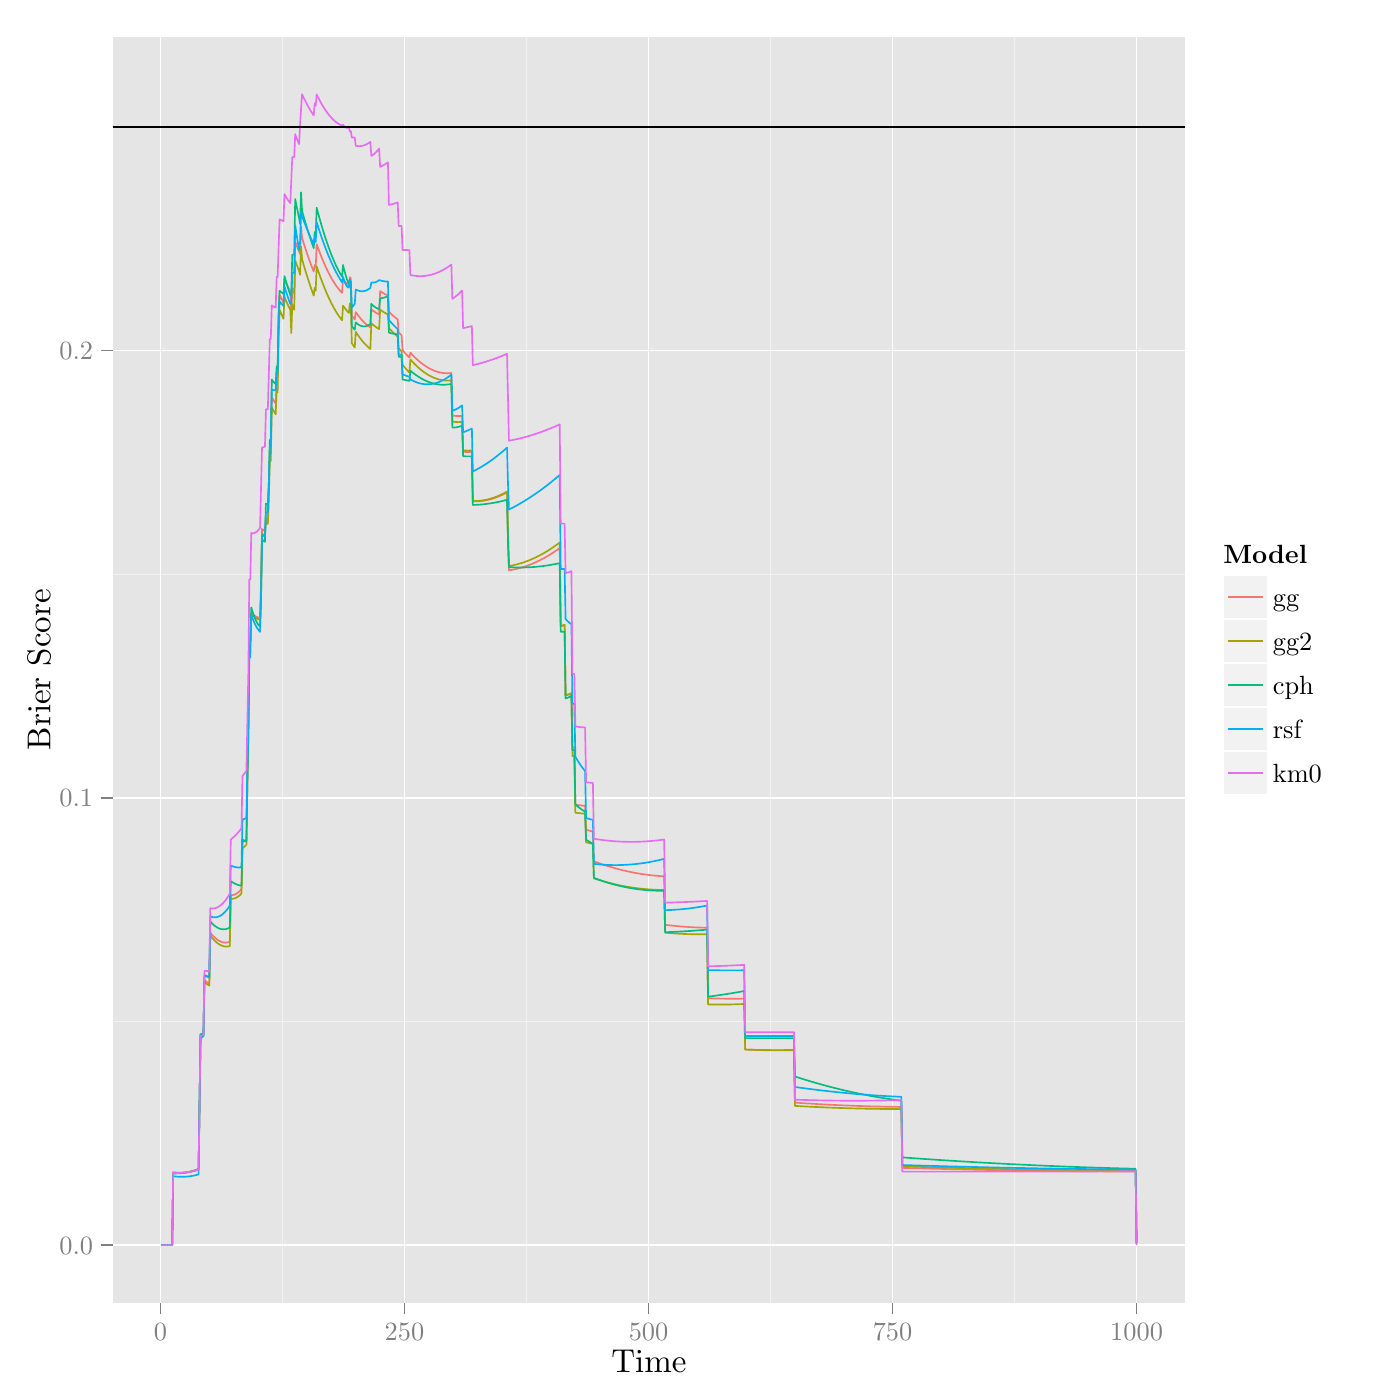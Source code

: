 % Created by tikzDevice version 0.7.0 on 2015-01-19 17:47:21
% !TEX encoding = UTF-8 Unicode
\documentclass[11pt]{memoir}
\nonstopmode

\usepackage{tikz}

\usepackage[active,tightpage,psfixbb]{preview}

\PreviewEnvironment{pgfpicture}

\setlength\PreviewBorder{0pt}

\usepackage{amsmath}
\newcommand{\SweaveOpts}[1]{}  % do not interfere with LaTeX
\newcommand{\SweaveInput}[1]{} % because they are not real TeX commands
\newcommand{\Sexpr}[1]{}       % will only be parsed by R


\usepackage{geometry}
\usepackage{amsmath}
\usepackage{lscape}
\geometry{verbose,tmargin=2.5cm,bmargin=2.5cm,lmargin=2.5cm,rmargin=2.5cm}


\begin{document}

\begin{tikzpicture}[x=1pt,y=1pt]
\definecolor[named]{fillColor}{rgb}{1.00,1.00,1.00}
\path[use as bounding box,fill=fillColor,fill opacity=0.00] (0,0) rectangle (505.89,505.89);
\begin{scope}
\path[clip] (  0.00,  0.00) rectangle (505.89,505.89);
\definecolor[named]{drawColor}{rgb}{1.00,1.00,1.00}
\definecolor[named]{fillColor}{rgb}{1.00,1.00,1.00}

\path[draw=drawColor,line width= 0.6pt,line join=round,line cap=round,fill=fillColor] (  0.00,  0.00) rectangle (505.89,505.89);
\end{scope}
\begin{scope}
\path[clip] ( 40.73, 35.17) rectangle (428.32,492.64);
\definecolor[named]{fillColor}{rgb}{0.90,0.90,0.90}

\path[fill=fillColor] ( 40.73, 35.17) rectangle (428.32,492.64);
\definecolor[named]{drawColor}{rgb}{0.95,0.95,0.95}

\path[draw=drawColor,line width= 0.3pt,line join=round] ( 40.73,136.79) --
	(428.32,136.79);

\path[draw=drawColor,line width= 0.3pt,line join=round] ( 40.73,298.44) --
	(428.32,298.44);

\path[draw=drawColor,line width= 0.3pt,line join=round] ( 40.73,460.09) --
	(428.32,460.09);

\path[draw=drawColor,line width= 0.3pt,line join=round] (102.09, 35.17) --
	(102.09,492.64);

\path[draw=drawColor,line width= 0.3pt,line join=round] (190.26, 35.17) --
	(190.26,492.64);

\path[draw=drawColor,line width= 0.3pt,line join=round] (278.44, 35.17) --
	(278.44,492.64);

\path[draw=drawColor,line width= 0.3pt,line join=round] (366.61, 35.17) --
	(366.61,492.64);
\definecolor[named]{drawColor}{rgb}{1.00,1.00,1.00}

\path[draw=drawColor,line width= 0.6pt,line join=round] ( 40.73, 55.97) --
	(428.32, 55.97);

\path[draw=drawColor,line width= 0.6pt,line join=round] ( 40.73,217.61) --
	(428.32,217.61);

\path[draw=drawColor,line width= 0.6pt,line join=round] ( 40.73,379.26) --
	(428.32,379.26);

\path[draw=drawColor,line width= 0.6pt,line join=round] ( 58.00, 35.17) --
	( 58.00,492.64);

\path[draw=drawColor,line width= 0.6pt,line join=round] (146.17, 35.17) --
	(146.17,492.64);

\path[draw=drawColor,line width= 0.6pt,line join=round] (234.35, 35.17) --
	(234.35,492.64);

\path[draw=drawColor,line width= 0.6pt,line join=round] (322.52, 35.17) --
	(322.52,492.64);

\path[draw=drawColor,line width= 0.6pt,line join=round] (410.70, 35.17) --
	(410.70,492.64);
\definecolor[named]{drawColor}{rgb}{0.97,0.46,0.43}

\path[draw=drawColor,line width= 0.6pt,line join=round] ( 58.35, 55.97) --
	( 58.70, 55.97) --
	( 59.06, 55.97) --
	( 59.41, 55.97) --
	( 59.76, 55.97) --
	( 60.11, 55.97) --
	( 60.47, 55.97) --
	( 60.82, 55.97) --
	( 61.17, 55.97) --
	( 61.52, 55.97) --
	( 61.88, 55.97) --
	( 62.23, 55.97) --
	( 62.58, 82.27) --
	( 62.94, 82.23) --
	( 63.29, 82.20) --
	( 63.64, 82.17) --
	( 63.99, 82.15) --
	( 64.35, 82.14) --
	( 64.70, 82.13) --
	( 65.05, 82.13) --
	( 65.40, 82.14) --
	( 65.76, 82.15) --
	( 66.11, 82.18) --
	( 66.46, 82.21) --
	( 66.82, 82.24) --
	( 67.17, 82.29) --
	( 67.52, 82.34) --
	( 67.87, 82.40) --
	( 68.23, 82.46) --
	( 68.58, 82.53) --
	( 68.93, 82.61) --
	( 69.28, 82.70) --
	( 69.64, 82.79) --
	( 69.99, 82.90) --
	( 70.34, 83.00) --
	( 70.69, 83.12) --
	( 71.05, 83.24) --
	( 71.40, 83.37) --
	( 71.75, 83.51) --
	( 72.11,107.72) --
	( 72.46,132.04) --
	( 72.81,132.00) --
	( 73.16,131.98) --
	( 73.52,131.98) --
	( 73.87,151.70) --
	( 74.22,151.42) --
	( 74.57,151.16) --
	( 74.93,150.93) --
	( 75.28,150.72) --
	( 75.63,150.53) --
	( 75.99,168.92) --
	( 76.34,168.47) --
	( 76.69,168.05) --
	( 77.04,167.66) --
	( 77.40,167.30) --
	( 77.75,166.96) --
	( 78.10,166.66) --
	( 78.45,166.39) --
	( 78.81,166.15) --
	( 79.16,165.94) --
	( 79.51,165.76) --
	( 79.87,165.60) --
	( 80.22,165.48) --
	( 80.57,165.39) --
	( 80.92,165.33) --
	( 81.28,165.29) --
	( 81.63,165.29) --
	( 81.98,165.32) --
	( 82.33,165.37) --
	( 82.69,165.46) --
	( 83.04,165.57) --
	( 83.39,182.36) --
	( 83.74,182.39) --
	( 84.10,182.45) --
	( 84.45,182.54) --
	( 84.80,182.67) --
	( 85.16,182.84) --
	( 85.51,183.04) --
	( 85.86,183.27) --
	( 86.21,183.54) --
	( 86.57,183.85) --
	( 86.92,184.19) --
	( 87.27,184.89) --
	( 87.62,201.43) --
	( 87.98,201.70) --
	( 88.33,202.00) --
	( 88.68,202.35) --
	( 89.04,202.72) --
	( 89.39,224.72) --
	( 89.74,242.48) --
	( 90.09,275.01) --
	( 90.45,274.84) --
	( 90.80,284.43) --
	( 91.15,284.08) --
	( 91.50,283.77) --
	( 91.86,283.49) --
	( 92.21,283.25) --
	( 92.56,283.05) --
	( 92.92,282.88) --
	( 93.27,282.75) --
	( 93.62,282.66) --
	( 93.97,282.60) --
	( 94.33,294.87) --
	( 94.68,314.74) --
	( 95.03,314.48) --
	( 95.38,314.26) --
	( 95.74,314.07) --
	( 96.09,318.57) --
	( 96.44,318.20) --
	( 96.79,317.86) --
	( 97.15,329.26) --
	( 97.50,342.90) --
	( 97.85,342.29) --
	( 98.21,362.34) --
	( 98.56,361.72) --
	( 98.91,361.13) --
	( 99.26,360.58) --
	( 99.62,360.07) --
	( 99.97,369.18) --
	(100.32,368.54) --
	(100.67,388.91) --
	(101.03,399.49) --
	(101.38,398.69) --
	(101.73,397.92) --
	(102.09,397.19) --
	(102.44,396.49) --
	(102.79,404.99) --
	(103.14,404.18) --
	(103.50,403.41) --
	(103.85,402.67) --
	(104.20,401.96) --
	(104.55,401.28) --
	(104.91,400.63) --
	(105.26,391.64) --
	(105.61,401.74) --
	(105.97,400.79) --
	(106.32,399.88) --
	(106.67,418.50) --
	(107.02,417.58) --
	(107.38,416.69) --
	(107.73,415.83) --
	(108.08,415.01) --
	(108.43,414.11) --
	(108.79,424.11) --
	(109.14,420.02) --
	(109.49,418.84) --
	(109.84,417.69) --
	(110.20,416.57) --
	(110.55,415.48) --
	(110.90,414.41) --
	(111.26,413.37) --
	(111.61,412.37) --
	(111.96,411.39) --
	(112.31,410.44) --
	(112.67,409.51) --
	(113.02,408.62) --
	(113.37,407.76) --
	(113.72,410.13) --
	(114.08,409.17) --
	(114.43,417.64) --
	(114.78,416.65) --
	(115.14,415.69) --
	(115.49,414.76) --
	(115.84,413.85) --
	(116.19,412.96) --
	(116.55,412.10) --
	(116.90,411.26) --
	(117.25,410.45) --
	(117.60,409.66) --
	(117.96,408.90) --
	(118.31,408.16) --
	(118.66,407.45) --
	(119.02,406.76) --
	(119.37,406.10) --
	(119.72,405.46) --
	(120.07,404.84) --
	(120.43,404.25) --
	(120.78,403.69) --
	(121.13,403.15) --
	(121.48,402.63) --
	(121.84,402.14) --
	(122.19,401.67) --
	(122.54,401.23) --
	(122.89,400.82) --
	(123.25,400.42) --
	(123.60,400.05) --
	(123.95,404.93) --
	(124.31,404.51) --
	(124.66,404.10) --
	(125.01,403.72) --
	(125.36,403.36) --
	(125.72,403.02) --
	(126.07,402.70) --
	(126.42,405.70) --
	(126.77,405.29) --
	(127.13,391.81) --
	(127.48,391.33) --
	(127.83,390.87) --
	(128.19,390.43) --
	(128.54,393.12) --
	(128.89,392.62) --
	(129.24,392.14) --
	(129.60,391.67) --
	(129.95,391.23) --
	(130.30,390.80) --
	(130.65,390.39) --
	(131.01,390.00) --
	(131.36,389.63) --
	(131.71,389.28) --
	(132.07,388.95) --
	(132.42,388.64) --
	(132.77,388.34) --
	(133.12,388.06) --
	(133.48,387.81) --
	(133.83,387.57) --
	(134.18,394.13) --
	(134.53,393.83) --
	(134.89,393.55) --
	(135.24,393.29) --
	(135.59,393.04) --
	(135.94,392.81) --
	(136.30,392.60) --
	(136.65,392.41) --
	(137.00,392.23) --
	(137.36,400.70) --
	(137.71,400.45) --
	(138.06,400.22) --
	(138.41,400.00) --
	(138.77,399.80) --
	(139.12,399.62) --
	(139.47,399.45) --
	(139.82,399.30) --
	(140.18,399.16) --
	(140.53,393.27) --
	(140.88,392.90) --
	(141.24,392.55) --
	(141.59,392.21) --
	(141.94,391.89) --
	(142.29,391.58) --
	(142.65,391.28) --
	(143.00,391.00) --
	(143.35,390.73) --
	(143.70,390.48) --
	(144.06,385.73) --
	(144.41,385.38) --
	(144.76,385.04) --
	(145.11,384.72) --
	(145.47,379.37) --
	(145.82,378.95) --
	(146.17,378.54) --
	(146.53,378.14) --
	(146.88,377.76) --
	(147.23,377.39) --
	(147.58,377.04) --
	(147.94,376.69) --
	(148.29,378.45) --
	(148.64,378.06) --
	(148.99,377.69) --
	(149.35,377.32) --
	(149.70,376.96) --
	(150.05,376.62) --
	(150.41,376.28) --
	(150.76,375.96) --
	(151.11,375.64) --
	(151.46,375.34) --
	(151.82,375.04) --
	(152.17,374.76) --
	(152.52,374.49) --
	(152.87,374.22) --
	(153.23,373.97) --
	(153.58,373.73) --
	(153.93,373.50) --
	(154.29,373.28) --
	(154.64,373.06) --
	(154.99,372.86) --
	(155.34,372.67) --
	(155.70,372.49) --
	(156.05,372.32) --
	(156.40,372.16) --
	(156.75,372.01) --
	(157.11,371.88) --
	(157.46,371.75) --
	(157.81,371.63) --
	(158.16,371.52) --
	(158.52,371.42) --
	(158.87,371.34) --
	(159.22,371.26) --
	(159.58,371.19) --
	(159.93,371.14) --
	(160.28,371.09) --
	(160.63,371.06) --
	(160.99,371.03) --
	(161.34,371.02) --
	(161.69,371.01) --
	(162.04,371.02) --
	(162.40,371.04) --
	(162.75,371.06) --
	(163.10,371.10) --
	(163.46,355.72) --
	(163.81,355.68) --
	(164.16,355.63) --
	(164.51,355.60) --
	(164.87,355.58) --
	(165.22,355.56) --
	(165.57,355.55) --
	(165.92,355.55) --
	(166.28,355.56) --
	(166.63,355.57) --
	(166.98,355.60) --
	(167.34,342.64) --
	(167.69,342.61) --
	(168.04,342.59) --
	(168.39,342.57) --
	(168.75,342.56) --
	(169.10,342.56) --
	(169.45,342.56) --
	(169.80,342.57) --
	(170.16,342.59) --
	(170.51,342.62) --
	(170.86,324.72) --
	(171.21,324.71) --
	(171.57,324.71) --
	(171.92,324.71) --
	(172.27,324.72) --
	(172.63,324.74) --
	(172.98,324.76) --
	(173.33,324.78) --
	(173.68,324.82) --
	(174.04,324.86) --
	(174.39,324.90) --
	(174.74,324.95) --
	(175.09,325.01) --
	(175.45,325.07) --
	(175.80,325.14) --
	(176.15,325.21) --
	(176.51,325.29) --
	(176.86,325.38) --
	(177.21,325.47) --
	(177.56,325.57) --
	(177.92,325.68) --
	(178.27,325.79) --
	(178.62,325.90) --
	(178.97,326.03) --
	(179.33,326.15) --
	(179.68,326.29) --
	(180.03,326.43) --
	(180.39,326.58) --
	(180.74,326.73) --
	(181.09,326.89) --
	(181.44,327.05) --
	(181.80,327.22) --
	(182.15,327.40) --
	(182.50,327.58) --
	(182.85,327.77) --
	(183.21,327.96) --
	(183.56,312.64) --
	(183.91,299.80) --
	(184.26,299.85) --
	(184.62,299.91) --
	(184.97,299.97) --
	(185.32,300.04) --
	(185.68,300.11) --
	(186.03,300.18) --
	(186.38,300.26) --
	(186.73,300.34) --
	(187.09,300.43) --
	(187.44,300.52) --
	(187.79,300.61) --
	(188.14,300.71) --
	(188.50,300.81) --
	(188.85,300.92) --
	(189.20,301.03) --
	(189.56,301.14) --
	(189.91,301.26) --
	(190.26,301.38) --
	(190.61,301.51) --
	(190.97,301.64) --
	(191.32,301.77) --
	(191.67,301.91) --
	(192.02,302.05) --
	(192.38,302.19) --
	(192.73,302.34) --
	(193.08,302.49) --
	(193.44,302.65) --
	(193.79,302.81) --
	(194.14,302.98) --
	(194.49,303.15) --
	(194.85,303.32) --
	(195.20,303.50) --
	(195.55,303.68) --
	(195.90,303.86) --
	(196.26,304.05) --
	(196.61,304.24) --
	(196.96,304.44) --
	(197.31,304.64) --
	(197.67,304.84) --
	(198.02,305.05) --
	(198.37,305.26) --
	(198.73,305.48) --
	(199.08,305.70) --
	(199.43,305.92) --
	(199.78,306.15) --
	(200.14,306.38) --
	(200.49,306.62) --
	(200.84,306.86) --
	(201.19,307.10) --
	(201.55,307.35) --
	(201.90,307.60) --
	(202.25,307.86) --
	(202.61,279.65) --
	(202.96,279.76) --
	(203.31,279.88) --
	(203.66,280.00) --
	(204.02,280.13) --
	(204.37,254.55) --
	(204.72,254.66) --
	(205.07,254.77) --
	(205.43,254.89) --
	(205.78,255.01) --
	(206.13,255.13) --
	(206.49,255.26) --
	(206.84,235.89) --
	(207.19,235.87) --
	(207.54,235.85) --
	(207.90,215.15) --
	(208.25,215.09) --
	(208.60,215.04) --
	(208.95,214.98) --
	(209.31,214.93) --
	(209.66,214.88) --
	(210.01,214.83) --
	(210.36,214.79) --
	(210.72,214.75) --
	(211.07,214.71) --
	(211.42,214.67) --
	(211.78,206.07) --
	(212.13,205.97) --
	(212.48,205.87) --
	(212.83,205.77) --
	(213.19,205.67) --
	(213.54,205.58) --
	(213.89,205.49) --
	(214.24,205.40) --
	(214.60,194.64) --
	(214.95,194.51) --
	(215.30,194.38) --
	(215.66,194.25) --
	(216.01,194.13) --
	(216.36,194.00) --
	(216.71,193.88) --
	(217.07,193.76) --
	(217.42,193.64) --
	(217.77,193.52) --
	(218.12,193.40) --
	(218.48,193.28) --
	(218.83,193.17) --
	(219.18,193.06) --
	(219.54,192.95) --
	(219.89,192.84) --
	(220.24,192.73) --
	(220.59,192.63) --
	(220.95,192.52) --
	(221.30,192.42) --
	(221.65,192.32) --
	(222.00,192.22) --
	(222.36,192.12) --
	(222.71,192.02) --
	(223.06,191.93) --
	(223.41,191.84) --
	(223.77,191.74) --
	(224.12,191.65) --
	(224.47,191.56) --
	(224.83,191.48) --
	(225.18,191.39) --
	(225.53,191.31) --
	(225.88,191.23) --
	(226.24,191.15) --
	(226.59,191.07) --
	(226.94,190.99) --
	(227.29,190.91) --
	(227.65,190.84) --
	(228.00,190.77) --
	(228.35,190.70) --
	(228.71,190.63) --
	(229.06,190.56) --
	(229.41,190.49) --
	(229.76,190.43) --
	(230.12,190.36) --
	(230.47,190.30) --
	(230.82,190.24) --
	(231.17,190.18) --
	(231.53,190.13) --
	(231.88,190.07) --
	(232.23,190.02) --
	(232.59,189.97) --
	(232.94,189.92) --
	(233.29,189.87) --
	(233.64,189.82) --
	(234.00,189.77) --
	(234.35,189.73) --
	(234.70,189.69) --
	(235.05,189.64) --
	(235.41,189.61) --
	(235.76,189.57) --
	(236.11,189.53) --
	(236.46,189.50) --
	(236.82,189.46) --
	(237.17,189.43) --
	(237.52,189.40) --
	(237.88,189.37) --
	(238.23,189.35) --
	(238.58,189.32) --
	(238.93,189.30) --
	(239.29,189.28) --
	(239.64,189.25) --
	(239.99,189.24) --
	(240.34,171.71) --
	(240.70,171.66) --
	(241.05,171.62) --
	(241.40,171.58) --
	(241.76,171.54) --
	(242.11,171.50) --
	(242.46,171.46) --
	(242.81,171.42) --
	(243.17,171.38) --
	(243.52,171.35) --
	(243.87,171.31) --
	(244.22,171.28) --
	(244.58,171.24) --
	(244.93,171.21) --
	(245.28,171.18) --
	(245.64,171.15) --
	(245.99,171.12) --
	(246.34,171.09) --
	(246.69,171.06) --
	(247.05,171.04) --
	(247.40,171.01) --
	(247.75,170.98) --
	(248.10,170.96) --
	(248.46,170.94) --
	(248.81,170.91) --
	(249.16,170.89) --
	(249.51,170.87) --
	(249.87,170.85) --
	(250.22,170.83) --
	(250.57,170.81) --
	(250.93,170.80) --
	(251.28,170.78) --
	(251.63,170.77) --
	(251.98,170.75) --
	(252.34,170.74) --
	(252.69,170.72) --
	(253.04,170.71) --
	(253.39,170.70) --
	(253.75,170.69) --
	(254.10,170.68) --
	(254.45,170.68) --
	(254.81,170.67) --
	(255.16,170.66) --
	(255.51,170.66) --
	(255.86,145.19) --
	(256.22,145.18) --
	(256.57,145.16) --
	(256.92,145.15) --
	(257.27,145.14) --
	(257.63,145.12) --
	(257.98,145.11) --
	(258.33,145.10) --
	(258.68,145.09) --
	(259.04,145.08) --
	(259.39,145.07) --
	(259.74,145.06) --
	(260.10,145.05) --
	(260.45,145.04) --
	(260.80,145.04) --
	(261.15,145.03) --
	(261.51,145.02) --
	(261.86,145.02) --
	(262.21,145.01) --
	(262.56,145.01) --
	(262.92,145.01) --
	(263.27,145.00) --
	(263.62,145.00) --
	(263.98,145.00) --
	(264.33,145.00) --
	(264.68,145.00) --
	(265.03,145.00) --
	(265.39,145.00) --
	(265.74,145.00) --
	(266.09,145.00) --
	(266.44,145.00) --
	(266.80,145.01) --
	(267.15,145.01) --
	(267.50,145.01) --
	(267.86,145.02) --
	(268.21,145.03) --
	(268.56,145.03) --
	(268.91,145.04) --
	(269.27,126.64) --
	(269.62,126.62) --
	(269.97,126.61) --
	(270.32,126.59) --
	(270.68,126.58) --
	(271.03,126.56) --
	(271.38,126.55) --
	(271.73,126.54) --
	(272.09,126.52) --
	(272.44,126.51) --
	(272.79,126.50) --
	(273.15,126.49) --
	(273.50,126.47) --
	(273.85,126.46) --
	(274.20,126.45) --
	(274.56,126.44) --
	(274.91,126.43) --
	(275.26,126.42) --
	(275.61,126.41) --
	(275.97,126.40) --
	(276.32,126.40) --
	(276.67,126.39) --
	(277.03,126.38) --
	(277.38,126.37) --
	(277.73,126.37) --
	(278.08,126.36) --
	(278.44,126.35) --
	(278.79,126.35) --
	(279.14,126.34) --
	(279.49,126.34) --
	(279.85,126.34) --
	(280.20,126.33) --
	(280.55,126.33) --
	(280.91,126.32) --
	(281.26,126.32) --
	(281.61,126.32) --
	(281.96,126.32) --
	(282.32,126.32) --
	(282.67,126.32) --
	(283.02,126.32) --
	(283.37,126.32) --
	(283.73,126.32) --
	(284.08,126.32) --
	(284.43,126.32) --
	(284.78,126.32) --
	(285.14,126.32) --
	(285.49,126.32) --
	(285.84,126.33) --
	(286.20,126.33) --
	(286.55,126.33) --
	(286.90,126.34) --
	(287.25,107.46) --
	(287.61,107.44) --
	(287.96,107.41) --
	(288.31,107.39) --
	(288.66,107.37) --
	(289.02,107.34) --
	(289.37,107.32) --
	(289.72,107.29) --
	(290.08,107.27) --
	(290.43,107.25) --
	(290.78,107.22) --
	(291.13,107.20) --
	(291.49,107.18) --
	(291.84,107.16) --
	(292.19,107.13) --
	(292.54,107.11) --
	(292.90,107.09) --
	(293.25,107.07) --
	(293.60,107.05) --
	(293.96,107.02) --
	(294.31,107.00) --
	(294.66,106.98) --
	(295.01,106.96) --
	(295.37,106.94) --
	(295.72,106.92) --
	(296.07,106.90) --
	(296.42,106.88) --
	(296.78,106.86) --
	(297.13,106.84) --
	(297.48,106.82) --
	(297.83,106.80) --
	(298.19,106.78) --
	(298.54,106.76) --
	(298.89,106.75) --
	(299.25,106.73) --
	(299.60,106.71) --
	(299.95,106.69) --
	(300.30,106.67) --
	(300.66,106.66) --
	(301.01,106.64) --
	(301.36,106.62) --
	(301.71,106.60) --
	(302.07,106.59) --
	(302.42,106.57) --
	(302.77,106.55) --
	(303.13,106.54) --
	(303.48,106.52) --
	(303.83,106.51) --
	(304.18,106.49) --
	(304.54,106.47) --
	(304.89,106.46) --
	(305.24,106.44) --
	(305.59,106.43) --
	(305.95,106.41) --
	(306.30,106.40) --
	(306.65,106.39) --
	(307.01,106.37) --
	(307.36,106.36) --
	(307.71,106.34) --
	(308.06,106.33) --
	(308.42,106.32) --
	(308.77,106.30) --
	(309.12,106.29) --
	(309.47,106.28) --
	(309.83,106.26) --
	(310.18,106.25) --
	(310.53,106.24) --
	(310.88,106.23) --
	(311.24,106.22) --
	(311.59,106.20) --
	(311.94,106.19) --
	(312.30,106.18) --
	(312.65,106.17) --
	(313.00,106.16) --
	(313.35,106.15) --
	(313.71,106.14) --
	(314.06,106.13) --
	(314.41,106.12) --
	(314.76,106.11) --
	(315.12,106.10) --
	(315.47,106.09) --
	(315.82,106.08) --
	(316.18,106.07) --
	(316.53,106.06) --
	(316.88,106.05) --
	(317.23,106.04) --
	(317.59,106.03) --
	(317.94,106.03) --
	(318.29,106.02) --
	(318.64,106.01) --
	(319.00,106.00) --
	(319.35,106.00) --
	(319.70,105.99) --
	(320.06,105.98) --
	(320.41,105.97) --
	(320.76,105.97) --
	(321.11,105.96) --
	(321.47,105.95) --
	(321.82,105.95) --
	(322.17,105.94) --
	(322.52,105.94) --
	(322.88,105.93) --
	(323.23,105.93) --
	(323.58,105.92) --
	(323.93,105.92) --
	(324.29,105.91) --
	(324.64,105.91) --
	(324.99,105.90) --
	(325.35,105.90) --
	(325.70,105.89) --
	(326.05, 83.88) --
	(326.40, 83.87) --
	(326.76, 83.86) --
	(327.11, 83.85) --
	(327.46, 83.84) --
	(327.81, 83.83) --
	(328.17, 83.82) --
	(328.52, 83.81) --
	(328.87, 83.80) --
	(329.23, 83.79) --
	(329.58, 83.78) --
	(329.93, 83.77) --
	(330.28, 83.76) --
	(330.64, 83.75) --
	(330.99, 83.74) --
	(331.34, 83.73) --
	(331.69, 83.72) --
	(332.05, 83.71) --
	(332.40, 83.70) --
	(332.75, 83.69) --
	(333.11, 83.68) --
	(333.46, 83.67) --
	(333.81, 83.66) --
	(334.16, 83.65) --
	(334.52, 83.64) --
	(334.87, 83.63) --
	(335.22, 83.62) --
	(335.57, 83.61) --
	(335.93, 83.60) --
	(336.28, 83.59) --
	(336.63, 83.59) --
	(336.98, 83.58) --
	(337.34, 83.57) --
	(337.69, 83.56) --
	(338.04, 83.55) --
	(338.40, 83.54) --
	(338.75, 83.53) --
	(339.10, 83.52) --
	(339.45, 83.51) --
	(339.81, 83.50) --
	(340.16, 83.50) --
	(340.51, 83.49) --
	(340.86, 83.48) --
	(341.22, 83.47) --
	(341.57, 83.46) --
	(341.92, 83.45) --
	(342.28, 83.44) --
	(342.63, 83.44) --
	(342.98, 83.43) --
	(343.33, 83.42) --
	(343.69, 83.41) --
	(344.04, 83.40) --
	(344.39, 83.39) --
	(344.74, 83.39) --
	(345.10, 83.38) --
	(345.45, 83.37) --
	(345.80, 83.36) --
	(346.16, 83.35) --
	(346.51, 83.34) --
	(346.86, 83.34) --
	(347.21, 83.33) --
	(347.57, 83.32) --
	(347.92, 83.31) --
	(348.27, 83.30) --
	(348.62, 83.30) --
	(348.98, 83.29) --
	(349.33, 83.28) --
	(349.68, 83.27) --
	(350.03, 83.27) --
	(350.39, 83.26) --
	(350.74, 83.25) --
	(351.09, 83.24) --
	(351.45, 83.24) --
	(351.80, 83.23) --
	(352.15, 83.22) --
	(352.50, 83.21) --
	(352.86, 83.21) --
	(353.21, 83.20) --
	(353.56, 83.19) --
	(353.91, 83.18) --
	(354.27, 83.18) --
	(354.62, 83.17) --
	(354.97, 83.16) --
	(355.33, 83.16) --
	(355.68, 83.15) --
	(356.03, 83.14) --
	(356.38, 83.13) --
	(356.74, 83.13) --
	(357.09, 83.12) --
	(357.44, 83.11) --
	(357.79, 83.11) --
	(358.15, 83.10) --
	(358.50, 83.09) --
	(358.85, 83.09) --
	(359.21, 83.08) --
	(359.56, 83.07) --
	(359.91, 83.07) --
	(360.26, 83.06) --
	(360.62, 83.05) --
	(360.97, 83.05) --
	(361.32, 83.04) --
	(361.67, 83.04) --
	(362.03, 83.03) --
	(362.38, 83.02) --
	(362.73, 83.02) --
	(363.08, 83.01) --
	(363.44, 83.00) --
	(363.79, 83.00) --
	(364.14, 82.99) --
	(364.50, 82.99) --
	(364.85, 82.98) --
	(365.20, 82.97) --
	(365.55, 82.97) --
	(365.91, 82.96) --
	(366.26, 82.96) --
	(366.61, 82.95) --
	(366.96, 82.94) --
	(367.32, 82.94) --
	(367.67, 82.93) --
	(368.02, 82.93) --
	(368.38, 82.92) --
	(368.73, 82.92) --
	(369.08, 82.91) --
	(369.43, 82.91) --
	(369.79, 82.90) --
	(370.14, 82.89) --
	(370.49, 82.89) --
	(370.84, 82.88) --
	(371.20, 82.88) --
	(371.55, 82.87) --
	(371.90, 82.87) --
	(372.25, 82.86) --
	(372.61, 82.86) --
	(372.96, 82.85) --
	(373.31, 82.85) --
	(373.67, 82.84) --
	(374.02, 82.84) --
	(374.37, 82.83) --
	(374.72, 82.83) --
	(375.08, 82.82) --
	(375.43, 82.82) --
	(375.78, 82.81) --
	(376.13, 82.81) --
	(376.49, 82.81) --
	(376.84, 82.80) --
	(377.19, 82.80) --
	(377.55, 82.79) --
	(377.90, 82.79) --
	(378.25, 82.78) --
	(378.60, 82.78) --
	(378.96, 82.77) --
	(379.31, 82.77) --
	(379.66, 82.77) --
	(380.01, 82.76) --
	(380.37, 82.76) --
	(380.72, 82.75) --
	(381.07, 82.75) --
	(381.43, 82.74) --
	(381.78, 82.74) --
	(382.13, 82.74) --
	(382.48, 82.73) --
	(382.84, 82.73) --
	(383.19, 82.72) --
	(383.54, 82.72) --
	(383.89, 82.72) --
	(384.25, 82.71) --
	(384.60, 82.71) --
	(384.95, 82.71) --
	(385.30, 82.70) --
	(385.66, 82.70) --
	(386.01, 82.70) --
	(386.36, 82.69) --
	(386.72, 82.69) --
	(387.07, 82.68) --
	(387.42, 82.68) --
	(387.77, 82.68) --
	(388.13, 82.67) --
	(388.48, 82.67) --
	(388.83, 82.67) --
	(389.18, 82.67) --
	(389.54, 82.66) --
	(389.89, 82.66) --
	(390.24, 82.66) --
	(390.60, 82.65) --
	(390.95, 82.65) --
	(391.30, 82.65) --
	(391.65, 82.64) --
	(392.01, 82.64) --
	(392.36, 82.64) --
	(392.71, 82.64) --
	(393.06, 82.63) --
	(393.42, 82.63) --
	(393.77, 82.63) --
	(394.12, 82.62) --
	(394.48, 82.62) --
	(394.83, 82.62) --
	(395.18, 82.62) --
	(395.53, 82.61) --
	(395.89, 82.61) --
	(396.24, 82.61) --
	(396.59, 82.61) --
	(396.94, 82.61) --
	(397.30, 82.60) --
	(397.65, 82.60) --
	(398.00, 82.60) --
	(398.35, 82.60) --
	(398.71, 82.59) --
	(399.06, 82.59) --
	(399.41, 82.59) --
	(399.77, 82.59) --
	(400.12, 82.59) --
	(400.47, 82.58) --
	(400.82, 82.58) --
	(401.18, 82.58) --
	(401.53, 82.58) --
	(401.88, 82.58) --
	(402.23, 82.58) --
	(402.59, 82.57) --
	(402.94, 82.57) --
	(403.29, 82.57) --
	(403.65, 82.57) --
	(404.00, 82.57) --
	(404.35, 82.57) --
	(404.70, 82.56) --
	(405.06, 82.56) --
	(405.41, 82.56) --
	(405.76, 82.56) --
	(406.11, 82.56) --
	(406.47, 82.56) --
	(406.82, 82.56) --
	(407.17, 82.56) --
	(407.53, 82.56) --
	(407.88, 82.55) --
	(408.23, 82.55) --
	(408.58, 82.55) --
	(408.94, 82.55) --
	(409.29, 82.55) --
	(409.64, 82.55) --
	(409.99, 82.55) --
	(410.35, 82.55) --
	(410.70, 56.47);
\definecolor[named]{drawColor}{rgb}{0.64,0.65,0.00}

\path[draw=drawColor,line width= 0.6pt,line join=round] ( 58.35, 55.97) --
	( 58.70, 55.97) --
	( 59.06, 55.97) --
	( 59.41, 55.97) --
	( 59.76, 55.97) --
	( 60.11, 55.97) --
	( 60.47, 55.97) --
	( 60.82, 55.97) --
	( 61.17, 55.97) --
	( 61.52, 55.97) --
	( 61.88, 55.97) --
	( 62.23, 55.97) --
	( 62.58, 82.25) --
	( 62.94, 82.20) --
	( 63.29, 82.16) --
	( 63.64, 82.13) --
	( 63.99, 82.10) --
	( 64.35, 82.08) --
	( 64.70, 82.07) --
	( 65.05, 82.07) --
	( 65.40, 82.07) --
	( 65.76, 82.09) --
	( 66.11, 82.10) --
	( 66.46, 82.13) --
	( 66.82, 82.16) --
	( 67.17, 82.20) --
	( 67.52, 82.25) --
	( 67.87, 82.31) --
	( 68.23, 82.37) --
	( 68.58, 82.44) --
	( 68.93, 82.51) --
	( 69.28, 82.60) --
	( 69.64, 82.69) --
	( 69.99, 82.79) --
	( 70.34, 82.89) --
	( 70.69, 83.01) --
	( 71.05, 83.13) --
	( 71.40, 83.26) --
	( 71.75, 83.39) --
	( 72.11,107.44) --
	( 72.46,131.60) --
	( 72.81,131.55) --
	( 73.16,131.52) --
	( 73.52,131.50) --
	( 73.87,150.99) --
	( 74.22,150.70) --
	( 74.57,150.42) --
	( 74.93,150.17) --
	( 75.28,149.94) --
	( 75.63,149.74) --
	( 75.99,167.88) --
	( 76.34,167.41) --
	( 76.69,166.96) --
	( 77.04,166.55) --
	( 77.40,166.17) --
	( 77.75,165.82) --
	( 78.10,165.49) --
	( 78.45,165.20) --
	( 78.81,164.93) --
	( 79.16,164.69) --
	( 79.51,164.49) --
	( 79.87,164.31) --
	( 80.22,164.16) --
	( 80.57,164.04) --
	( 80.92,163.95) --
	( 81.28,163.89) --
	( 81.63,163.86) --
	( 81.98,163.86) --
	( 82.33,163.88) --
	( 82.69,163.94) --
	( 83.04,164.02) --
	( 83.39,181.09) --
	( 83.74,181.09) --
	( 84.10,181.12) --
	( 84.45,181.19) --
	( 84.80,181.29) --
	( 85.16,181.43) --
	( 85.51,181.60) --
	( 85.86,181.80) --
	( 86.21,182.04) --
	( 86.57,182.31) --
	( 86.92,182.61) --
	( 87.27,183.29) --
	( 87.62,199.46) --
	( 87.98,199.69) --
	( 88.33,199.96) --
	( 88.68,200.26) --
	( 89.04,200.59) --
	( 89.39,222.65) --
	( 89.74,240.02) --
	( 90.09,274.09) --
	( 90.45,273.90) --
	( 90.80,283.97) --
	( 91.15,283.61) --
	( 91.50,283.28) --
	( 91.86,282.98) --
	( 92.21,282.72) --
	( 92.56,282.50) --
	( 92.92,282.31) --
	( 93.27,282.15) --
	( 93.62,282.04) --
	( 93.97,281.95) --
	( 94.33,293.82) --
	( 94.68,313.04) --
	( 95.03,312.75) --
	( 95.38,312.48) --
	( 95.74,312.26) --
	( 96.09,317.34) --
	( 96.44,316.93) --
	( 96.79,316.55) --
	( 97.15,326.04) --
	( 97.50,339.95) --
	( 97.85,339.30) --
	( 98.21,358.70) --
	( 98.56,358.02) --
	( 98.91,357.38) --
	( 99.26,356.77) --
	( 99.62,356.19) --
	( 99.97,364.84) --
	(100.32,364.14) --
	(100.67,383.87) --
	(101.03,393.96) --
	(101.38,393.09) --
	(101.73,392.25) --
	(102.09,391.44) --
	(102.44,390.67) --
	(102.79,398.68) --
	(103.14,397.80) --
	(103.50,396.95) --
	(103.85,396.13) --
	(104.20,395.34) --
	(104.55,394.59) --
	(104.91,393.86) --
	(105.26,385.54) --
	(105.61,395.94) --
	(105.97,394.92) --
	(106.32,393.93) --
	(106.67,411.78) --
	(107.02,410.78) --
	(107.38,409.80) --
	(107.73,408.86) --
	(108.08,407.95) --
	(108.43,406.58) --
	(108.79,416.86) --
	(109.14,412.33) --
	(109.49,411.07) --
	(109.84,409.83) --
	(110.20,408.63) --
	(110.55,407.45) --
	(110.90,406.31) --
	(111.26,405.19) --
	(111.61,404.10) --
	(111.96,403.03) --
	(112.31,402.00) --
	(112.67,401.00) --
	(113.02,400.02) --
	(113.37,399.07) --
	(113.72,401.90) --
	(114.08,400.86) --
	(114.43,409.62) --
	(114.78,408.57) --
	(115.14,407.54) --
	(115.49,406.53) --
	(115.84,405.55) --
	(116.19,404.59) --
	(116.55,403.66) --
	(116.90,402.75) --
	(117.25,401.87) --
	(117.60,401.01) --
	(117.96,400.18) --
	(118.31,399.37) --
	(118.66,398.58) --
	(119.02,397.82) --
	(119.37,397.09) --
	(119.72,396.37) --
	(120.07,395.69) --
	(120.43,395.03) --
	(120.78,394.39) --
	(121.13,393.78) --
	(121.48,393.19) --
	(121.84,392.62) --
	(122.19,392.08) --
	(122.54,391.57) --
	(122.89,391.08) --
	(123.25,390.61) --
	(123.60,390.17) --
	(123.95,395.41) --
	(124.31,394.93) --
	(124.66,394.46) --
	(125.01,394.02) --
	(125.36,393.60) --
	(125.72,393.20) --
	(126.07,392.82) --
	(126.42,396.21) --
	(126.77,395.74) --
	(127.13,381.87) --
	(127.48,381.33) --
	(127.83,380.82) --
	(128.19,380.32) --
	(128.54,386.00) --
	(128.89,385.45) --
	(129.24,384.92) --
	(129.60,384.42) --
	(129.95,383.93) --
	(130.30,383.46) --
	(130.65,383.00) --
	(131.01,382.57) --
	(131.36,382.16) --
	(131.71,381.76) --
	(132.07,381.38) --
	(132.42,381.03) --
	(132.77,380.69) --
	(133.12,380.37) --
	(133.48,380.07) --
	(133.83,379.79) --
	(134.18,389.10) --
	(134.53,388.78) --
	(134.89,388.47) --
	(135.24,388.17) --
	(135.59,387.90) --
	(135.94,387.64) --
	(136.30,387.40) --
	(136.65,387.17) --
	(137.00,386.96) --
	(137.36,394.05) --
	(137.71,393.77) --
	(138.06,393.51) --
	(138.41,393.27) --
	(138.77,393.04) --
	(139.12,392.82) --
	(139.47,392.63) --
	(139.82,392.44) --
	(140.18,392.28) --
	(140.53,387.32) --
	(140.88,386.93) --
	(141.24,386.55) --
	(141.59,386.18) --
	(141.94,385.83) --
	(142.29,385.50) --
	(142.65,385.18) --
	(143.00,384.87) --
	(143.35,384.58) --
	(143.70,384.30) --
	(144.06,380.02) --
	(144.41,379.65) --
	(144.76,379.29) --
	(145.11,378.95) --
	(145.47,374.07) --
	(145.82,373.63) --
	(146.17,373.20) --
	(146.53,372.79) --
	(146.88,372.39) --
	(147.23,372.00) --
	(147.58,371.63) --
	(147.94,371.27) --
	(148.29,376.01) --
	(148.64,375.61) --
	(148.99,375.22) --
	(149.35,374.85) --
	(149.70,374.48) --
	(150.05,374.13) --
	(150.41,373.78) --
	(150.76,373.45) --
	(151.11,373.13) --
	(151.46,372.82) --
	(151.82,372.51) --
	(152.17,372.22) --
	(152.52,371.94) --
	(152.87,371.67) --
	(153.23,371.41) --
	(153.58,371.16) --
	(153.93,370.93) --
	(154.29,370.70) --
	(154.64,370.48) --
	(154.99,370.27) --
	(155.34,370.08) --
	(155.70,369.89) --
	(156.05,369.72) --
	(156.40,369.56) --
	(156.75,369.40) --
	(157.11,369.26) --
	(157.46,369.13) --
	(157.81,369.01) --
	(158.16,368.90) --
	(158.52,368.79) --
	(158.87,368.71) --
	(159.22,368.63) --
	(159.58,368.56) --
	(159.93,368.50) --
	(160.28,368.45) --
	(160.63,368.42) --
	(160.99,368.39) --
	(161.34,368.37) --
	(161.69,368.37) --
	(162.04,368.38) --
	(162.40,368.39) --
	(162.75,368.42) --
	(163.10,368.46) --
	(163.46,353.52) --
	(163.81,353.48) --
	(164.16,353.44) --
	(164.51,353.41) --
	(164.87,353.38) --
	(165.22,353.37) --
	(165.57,353.36) --
	(165.92,353.36) --
	(166.28,353.38) --
	(166.63,353.39) --
	(166.98,353.42) --
	(167.34,343.16) --
	(167.69,343.12) --
	(168.04,343.10) --
	(168.39,343.08) --
	(168.75,343.07) --
	(169.10,343.06) --
	(169.45,343.07) --
	(169.80,343.08) --
	(170.16,343.10) --
	(170.51,343.12) --
	(170.86,324.87) --
	(171.21,324.86) --
	(171.57,324.86) --
	(171.92,324.86) --
	(172.27,324.88) --
	(172.63,324.89) --
	(172.98,324.92) --
	(173.33,324.95) --
	(173.68,324.98) --
	(174.04,325.02) --
	(174.39,325.07) --
	(174.74,325.12) --
	(175.09,325.18) --
	(175.45,325.25) --
	(175.80,325.32) --
	(176.15,325.40) --
	(176.51,325.49) --
	(176.86,325.58) --
	(177.21,325.68) --
	(177.56,325.78) --
	(177.92,325.89) --
	(178.27,326.00) --
	(178.62,326.13) --
	(178.97,326.25) --
	(179.33,326.39) --
	(179.68,326.53) --
	(180.03,326.68) --
	(180.39,326.83) --
	(180.74,326.99) --
	(181.09,327.15) --
	(181.44,327.32) --
	(181.80,327.50) --
	(182.15,327.68) --
	(182.50,327.87) --
	(182.85,328.07) --
	(183.21,328.27) --
	(183.56,311.54) --
	(183.91,301.36) --
	(184.26,301.42) --
	(184.62,301.48) --
	(184.97,301.55) --
	(185.32,301.62) --
	(185.68,301.70) --
	(186.03,301.78) --
	(186.38,301.86) --
	(186.73,301.95) --
	(187.09,302.04) --
	(187.44,302.14) --
	(187.79,302.24) --
	(188.14,302.34) --
	(188.50,302.45) --
	(188.85,302.56) --
	(189.20,302.68) --
	(189.56,302.80) --
	(189.91,302.93) --
	(190.26,303.06) --
	(190.61,303.19) --
	(190.97,303.33) --
	(191.32,303.47) --
	(191.67,303.61) --
	(192.02,303.76) --
	(192.38,303.91) --
	(192.73,304.07) --
	(193.08,304.23) --
	(193.44,304.40) --
	(193.79,304.57) --
	(194.14,304.74) --
	(194.49,304.92) --
	(194.85,305.10) --
	(195.20,305.29) --
	(195.55,305.48) --
	(195.90,305.67) --
	(196.26,305.87) --
	(196.61,306.07) --
	(196.96,306.28) --
	(197.31,306.49) --
	(197.67,306.70) --
	(198.02,306.92) --
	(198.37,307.14) --
	(198.73,307.37) --
	(199.08,307.60) --
	(199.43,307.83) --
	(199.78,308.07) --
	(200.14,308.31) --
	(200.49,308.56) --
	(200.84,308.81) --
	(201.19,309.06) --
	(201.55,309.32) --
	(201.90,309.58) --
	(202.25,309.85) --
	(202.61,279.56) --
	(202.96,279.68) --
	(203.31,279.81) --
	(203.66,279.95) --
	(204.02,280.08) --
	(204.37,254.62) --
	(204.72,254.74) --
	(205.07,254.87) --
	(205.43,254.99) --
	(205.78,255.12) --
	(206.13,255.26) --
	(206.49,255.39) --
	(206.84,232.66) --
	(207.19,232.66) --
	(207.54,232.65) --
	(207.90,212.22) --
	(208.25,212.18) --
	(208.60,212.13) --
	(208.95,212.09) --
	(209.31,212.05) --
	(209.66,212.02) --
	(210.01,211.98) --
	(210.36,211.95) --
	(210.72,211.92) --
	(211.07,211.90) --
	(211.42,211.87) --
	(211.78,201.51) --
	(212.13,201.43) --
	(212.48,201.34) --
	(212.83,201.26) --
	(213.19,201.17) --
	(213.54,201.10) --
	(213.89,201.02) --
	(214.24,200.94) --
	(214.60,188.49) --
	(214.95,188.37) --
	(215.30,188.26) --
	(215.66,188.15) --
	(216.01,188.04) --
	(216.36,187.93) --
	(216.71,187.82) --
	(217.07,187.72) --
	(217.42,187.61) --
	(217.77,187.51) --
	(218.12,187.41) --
	(218.48,187.31) --
	(218.83,187.21) --
	(219.18,187.12) --
	(219.54,187.02) --
	(219.89,186.93) --
	(220.24,186.84) --
	(220.59,186.75) --
	(220.95,186.66) --
	(221.30,186.58) --
	(221.65,186.49) --
	(222.00,186.41) --
	(222.36,186.33) --
	(222.71,186.25) --
	(223.06,186.17) --
	(223.41,186.09) --
	(223.77,186.02) --
	(224.12,185.95) --
	(224.47,185.87) --
	(224.83,185.80) --
	(225.18,185.73) --
	(225.53,185.67) --
	(225.88,185.60) --
	(226.24,185.54) --
	(226.59,185.48) --
	(226.94,185.41) --
	(227.29,185.36) --
	(227.65,185.30) --
	(228.00,185.24) --
	(228.35,185.19) --
	(228.71,185.14) --
	(229.06,185.08) --
	(229.41,185.03) --
	(229.76,184.99) --
	(230.12,184.94) --
	(230.47,184.90) --
	(230.82,184.85) --
	(231.17,184.81) --
	(231.53,184.77) --
	(231.88,184.73) --
	(232.23,184.70) --
	(232.59,184.66) --
	(232.94,184.63) --
	(233.29,184.59) --
	(233.64,184.56) --
	(234.00,184.54) --
	(234.35,184.51) --
	(234.70,184.48) --
	(235.05,184.46) --
	(235.41,184.44) --
	(235.76,184.41) --
	(236.11,184.40) --
	(236.46,184.38) --
	(236.82,184.36) --
	(237.17,184.35) --
	(237.52,184.33) --
	(237.88,184.32) --
	(238.23,184.31) --
	(238.58,184.30) --
	(238.93,184.30) --
	(239.29,184.29) --
	(239.64,184.29) --
	(239.99,184.29) --
	(240.34,168.86) --
	(240.70,168.83) --
	(241.05,168.80) --
	(241.40,168.77) --
	(241.76,168.74) --
	(242.11,168.71) --
	(242.46,168.68) --
	(242.81,168.66) --
	(243.17,168.63) --
	(243.52,168.60) --
	(243.87,168.58) --
	(244.22,168.56) --
	(244.58,168.54) --
	(244.93,168.51) --
	(245.28,168.49) --
	(245.64,168.48) --
	(245.99,168.46) --
	(246.34,168.44) --
	(246.69,168.42) --
	(247.05,168.41) --
	(247.40,168.39) --
	(247.75,168.38) --
	(248.10,168.36) --
	(248.46,168.35) --
	(248.81,168.34) --
	(249.16,168.33) --
	(249.51,168.32) --
	(249.87,168.31) --
	(250.22,168.30) --
	(250.57,168.30) --
	(250.93,168.29) --
	(251.28,168.29) --
	(251.63,168.28) --
	(251.98,168.28) --
	(252.34,168.28) --
	(252.69,168.27) --
	(253.04,168.27) --
	(253.39,168.27) --
	(253.75,168.28) --
	(254.10,168.28) --
	(254.45,168.28) --
	(254.81,168.28) --
	(255.16,168.29) --
	(255.51,168.29) --
	(255.86,142.92) --
	(256.22,142.92) --
	(256.57,142.91) --
	(256.92,142.91) --
	(257.27,142.90) --
	(257.63,142.90) --
	(257.98,142.90) --
	(258.33,142.89) --
	(258.68,142.89) --
	(259.04,142.89) --
	(259.39,142.89) --
	(259.74,142.89) --
	(260.10,142.89) --
	(260.45,142.89) --
	(260.80,142.89) --
	(261.15,142.90) --
	(261.51,142.90) --
	(261.86,142.90) --
	(262.21,142.91) --
	(262.56,142.91) --
	(262.92,142.92) --
	(263.27,142.92) --
	(263.62,142.93) --
	(263.98,142.94) --
	(264.33,142.94) --
	(264.68,142.95) --
	(265.03,142.96) --
	(265.39,142.97) --
	(265.74,142.98) --
	(266.09,142.99) --
	(266.44,143.00) --
	(266.80,143.02) --
	(267.15,143.03) --
	(267.50,143.04) --
	(267.86,143.05) --
	(268.21,143.07) --
	(268.56,143.08) --
	(268.91,143.10) --
	(269.27,126.64) --
	(269.62,126.63) --
	(269.97,126.62) --
	(270.32,126.61) --
	(270.68,126.59) --
	(271.03,126.58) --
	(271.38,126.57) --
	(271.73,126.56) --
	(272.09,126.55) --
	(272.44,126.54) --
	(272.79,126.53) --
	(273.15,126.53) --
	(273.50,126.52) --
	(273.85,126.51) --
	(274.20,126.50) --
	(274.56,126.49) --
	(274.91,126.49) --
	(275.26,126.48) --
	(275.61,126.48) --
	(275.97,126.47) --
	(276.32,126.47) --
	(276.67,126.46) --
	(277.03,126.46) --
	(277.38,126.45) --
	(277.73,126.45) --
	(278.08,126.45) --
	(278.44,126.44) --
	(278.79,126.44) --
	(279.14,126.44) --
	(279.49,126.44) --
	(279.85,126.43) --
	(280.20,126.43) --
	(280.55,126.43) --
	(280.91,126.43) --
	(281.26,126.43) --
	(281.61,126.43) --
	(281.96,126.44) --
	(282.32,126.44) --
	(282.67,126.44) --
	(283.02,126.44) --
	(283.37,126.44) --
	(283.73,126.45) --
	(284.08,126.45) --
	(284.43,126.45) --
	(284.78,126.46) --
	(285.14,126.46) --
	(285.49,126.47) --
	(285.84,126.47) --
	(286.20,126.48) --
	(286.55,126.48) --
	(286.90,126.49) --
	(287.25,106.28) --
	(287.61,106.26) --
	(287.96,106.24) --
	(288.31,106.22) --
	(288.66,106.20) --
	(289.02,106.18) --
	(289.37,106.16) --
	(289.72,106.14) --
	(290.08,106.12) --
	(290.43,106.10) --
	(290.78,106.08) --
	(291.13,106.06) --
	(291.49,106.04) --
	(291.84,106.03) --
	(292.19,106.01) --
	(292.54,105.99) --
	(292.90,105.97) --
	(293.25,105.95) --
	(293.60,105.94) --
	(293.96,105.92) --
	(294.31,105.90) --
	(294.66,105.89) --
	(295.01,105.87) --
	(295.37,105.85) --
	(295.72,105.84) --
	(296.07,105.82) --
	(296.42,105.81) --
	(296.78,105.79) --
	(297.13,105.77) --
	(297.48,105.76) --
	(297.83,105.74) --
	(298.19,105.73) --
	(298.54,105.71) --
	(298.89,105.70) --
	(299.25,105.69) --
	(299.60,105.67) --
	(299.95,105.66) --
	(300.30,105.64) --
	(300.66,105.63) --
	(301.01,105.62) --
	(301.36,105.60) --
	(301.71,105.59) --
	(302.07,105.58) --
	(302.42,105.56) --
	(302.77,105.55) --
	(303.13,105.54) --
	(303.48,105.53) --
	(303.83,105.52) --
	(304.18,105.50) --
	(304.54,105.49) --
	(304.89,105.48) --
	(305.24,105.47) --
	(305.59,105.46) --
	(305.95,105.45) --
	(306.30,105.44) --
	(306.65,105.43) --
	(307.01,105.42) --
	(307.36,105.41) --
	(307.71,105.39) --
	(308.06,105.39) --
	(308.42,105.38) --
	(308.77,105.37) --
	(309.12,105.36) --
	(309.47,105.35) --
	(309.83,105.34) --
	(310.18,105.33) --
	(310.53,105.32) --
	(310.88,105.31) --
	(311.24,105.30) --
	(311.59,105.30) --
	(311.94,105.29) --
	(312.30,105.28) --
	(312.65,105.27) --
	(313.00,105.27) --
	(313.35,105.26) --
	(313.71,105.25) --
	(314.06,105.25) --
	(314.41,105.24) --
	(314.76,105.23) --
	(315.12,105.23) --
	(315.47,105.22) --
	(315.82,105.21) --
	(316.18,105.21) --
	(316.53,105.20) --
	(316.88,105.20) --
	(317.23,105.19) --
	(317.59,105.19) --
	(317.94,105.18) --
	(318.29,105.18) --
	(318.64,105.17) --
	(319.00,105.17) --
	(319.35,105.17) --
	(319.70,105.16) --
	(320.06,105.16) --
	(320.41,105.15) --
	(320.76,105.15) --
	(321.11,105.15) --
	(321.47,105.14) --
	(321.82,105.14) --
	(322.17,105.14) --
	(322.52,105.14) --
	(322.88,105.13) --
	(323.23,105.13) --
	(323.58,105.13) --
	(323.93,105.13) --
	(324.29,105.13) --
	(324.64,105.13) --
	(324.99,105.12) --
	(325.35,105.12) --
	(325.70,105.12) --
	(326.05, 84.43) --
	(326.40, 84.42) --
	(326.76, 84.40) --
	(327.11, 84.39) --
	(327.46, 84.38) --
	(327.81, 84.37) --
	(328.17, 84.36) --
	(328.52, 84.35) --
	(328.87, 84.34) --
	(329.23, 84.33) --
	(329.58, 84.32) --
	(329.93, 84.31) --
	(330.28, 84.30) --
	(330.64, 84.29) --
	(330.99, 84.27) --
	(331.34, 84.26) --
	(331.69, 84.25) --
	(332.05, 84.24) --
	(332.40, 84.23) --
	(332.75, 84.22) --
	(333.11, 84.21) --
	(333.46, 84.20) --
	(333.81, 84.19) --
	(334.16, 84.18) --
	(334.52, 84.17) --
	(334.87, 84.16) --
	(335.22, 84.15) --
	(335.57, 84.14) --
	(335.93, 84.13) --
	(336.28, 84.12) --
	(336.63, 84.11) --
	(336.98, 84.10) --
	(337.34, 84.09) --
	(337.69, 84.08) --
	(338.04, 84.07) --
	(338.40, 84.06) --
	(338.75, 84.05) --
	(339.10, 84.04) --
	(339.45, 84.03) --
	(339.81, 84.02) --
	(340.16, 84.01) --
	(340.51, 84.00) --
	(340.86, 83.99) --
	(341.22, 83.98) --
	(341.57, 83.97) --
	(341.92, 83.96) --
	(342.28, 83.96) --
	(342.63, 83.95) --
	(342.98, 83.94) --
	(343.33, 83.93) --
	(343.69, 83.92) --
	(344.04, 83.91) --
	(344.39, 83.90) --
	(344.74, 83.89) --
	(345.10, 83.88) --
	(345.45, 83.87) --
	(345.80, 83.86) --
	(346.16, 83.85) --
	(346.51, 83.85) --
	(346.86, 83.84) --
	(347.21, 83.83) --
	(347.57, 83.82) --
	(347.92, 83.81) --
	(348.27, 83.80) --
	(348.62, 83.79) --
	(348.98, 83.78) --
	(349.33, 83.78) --
	(349.68, 83.77) --
	(350.03, 83.76) --
	(350.39, 83.75) --
	(350.74, 83.74) --
	(351.09, 83.73) --
	(351.45, 83.72) --
	(351.80, 83.72) --
	(352.15, 83.71) --
	(352.50, 83.70) --
	(352.86, 83.69) --
	(353.21, 83.68) --
	(353.56, 83.67) --
	(353.91, 83.67) --
	(354.27, 83.66) --
	(354.62, 83.65) --
	(354.97, 83.64) --
	(355.33, 83.63) --
	(355.68, 83.63) --
	(356.03, 83.62) --
	(356.38, 83.61) --
	(356.74, 83.60) --
	(357.09, 83.60) --
	(357.44, 83.59) --
	(357.79, 83.58) --
	(358.15, 83.57) --
	(358.50, 83.56) --
	(358.85, 83.56) --
	(359.21, 83.55) --
	(359.56, 83.54) --
	(359.91, 83.53) --
	(360.26, 83.53) --
	(360.62, 83.52) --
	(360.97, 83.51) --
	(361.32, 83.50) --
	(361.67, 83.50) --
	(362.03, 83.49) --
	(362.38, 83.48) --
	(362.73, 83.48) --
	(363.08, 83.47) --
	(363.44, 83.46) --
	(363.79, 83.45) --
	(364.14, 83.45) --
	(364.50, 83.44) --
	(364.85, 83.43) --
	(365.20, 83.43) --
	(365.55, 83.42) --
	(365.91, 83.41) --
	(366.26, 83.41) --
	(366.61, 83.40) --
	(366.96, 83.39) --
	(367.32, 83.39) --
	(367.67, 83.38) --
	(368.02, 83.37) --
	(368.38, 83.37) --
	(368.73, 83.36) --
	(369.08, 83.35) --
	(369.43, 83.35) --
	(369.79, 83.34) --
	(370.14, 83.33) --
	(370.49, 83.33) --
	(370.84, 83.32) --
	(371.20, 83.32) --
	(371.55, 83.31) --
	(371.90, 83.30) --
	(372.25, 83.30) --
	(372.61, 83.29) --
	(372.96, 83.29) --
	(373.31, 83.28) --
	(373.67, 83.27) --
	(374.02, 83.27) --
	(374.37, 83.26) --
	(374.72, 83.26) --
	(375.08, 83.25) --
	(375.43, 83.24) --
	(375.78, 83.24) --
	(376.13, 83.23) --
	(376.49, 83.23) --
	(376.84, 83.22) --
	(377.19, 83.22) --
	(377.55, 83.21) --
	(377.90, 83.20) --
	(378.25, 83.20) --
	(378.60, 83.19) --
	(378.96, 83.19) --
	(379.31, 83.18) --
	(379.66, 83.18) --
	(380.01, 83.17) --
	(380.37, 83.17) --
	(380.72, 83.16) --
	(381.07, 83.16) --
	(381.43, 83.15) --
	(381.78, 83.15) --
	(382.13, 83.14) --
	(382.48, 83.14) --
	(382.84, 83.13) --
	(383.19, 83.13) --
	(383.54, 83.12) --
	(383.89, 83.12) --
	(384.25, 83.11) --
	(384.60, 83.11) --
	(384.95, 83.10) --
	(385.30, 83.10) --
	(385.66, 83.09) --
	(386.01, 83.09) --
	(386.36, 83.08) --
	(386.72, 83.08) --
	(387.07, 83.07) --
	(387.42, 83.07) --
	(387.77, 83.07) --
	(388.13, 83.06) --
	(388.48, 83.06) --
	(388.83, 83.05) --
	(389.18, 83.05) --
	(389.54, 83.04) --
	(389.89, 83.04) --
	(390.24, 83.04) --
	(390.60, 83.03) --
	(390.95, 83.03) --
	(391.30, 83.02) --
	(391.65, 83.02) --
	(392.01, 83.02) --
	(392.36, 83.01) --
	(392.71, 83.01) --
	(393.06, 83.00) --
	(393.42, 83.00) --
	(393.77, 83.00) --
	(394.12, 82.99) --
	(394.48, 82.99) --
	(394.83, 82.99) --
	(395.18, 82.98) --
	(395.53, 82.98) --
	(395.89, 82.97) --
	(396.24, 82.97) --
	(396.59, 82.97) --
	(396.94, 82.96) --
	(397.30, 82.96) --
	(397.65, 82.96) --
	(398.00, 82.95) --
	(398.35, 82.95) --
	(398.71, 82.95) --
	(399.06, 82.94) --
	(399.41, 82.94) --
	(399.77, 82.94) --
	(400.12, 82.94) --
	(400.47, 82.93) --
	(400.82, 82.93) --
	(401.18, 82.93) --
	(401.53, 82.92) --
	(401.88, 82.92) --
	(402.23, 82.92) --
	(402.59, 82.91) --
	(402.94, 82.91) --
	(403.29, 82.91) --
	(403.65, 82.91) --
	(404.00, 82.90) --
	(404.35, 82.90) --
	(404.70, 82.90) --
	(405.06, 82.90) --
	(405.41, 82.89) --
	(405.76, 82.89) --
	(406.11, 82.89) --
	(406.47, 82.89) --
	(406.82, 82.88) --
	(407.17, 82.88) --
	(407.53, 82.88) --
	(407.88, 82.88) --
	(408.23, 82.88) --
	(408.58, 82.87) --
	(408.94, 82.87) --
	(409.29, 82.87) --
	(409.64, 82.87) --
	(409.99, 82.86) --
	(410.35, 82.86) --
	(410.70, 56.66);
\definecolor[named]{drawColor}{rgb}{0.00,0.75,0.49}

\path[draw=drawColor,line width= 0.6pt,line join=round] ( 58.35, 55.97) --
	( 58.70, 55.97) --
	( 59.06, 55.97) --
	( 59.41, 55.97) --
	( 59.76, 55.97) --
	( 60.11, 55.97) --
	( 60.47, 55.97) --
	( 60.82, 55.97) --
	( 61.17, 55.97) --
	( 61.52, 55.97) --
	( 61.88, 55.97) --
	( 62.23, 55.97) --
	( 62.58, 81.86) --
	( 62.94, 81.86) --
	( 63.29, 81.86) --
	( 63.64, 81.87) --
	( 63.99, 81.88) --
	( 64.35, 81.90) --
	( 64.70, 81.92) --
	( 65.05, 81.94) --
	( 65.40, 81.97) --
	( 65.76, 82.01) --
	( 66.11, 82.04) --
	( 66.46, 82.09) --
	( 66.82, 82.13) --
	( 67.17, 82.19) --
	( 67.52, 82.24) --
	( 67.87, 82.30) --
	( 68.23, 82.37) --
	( 68.58, 82.44) --
	( 68.93, 82.52) --
	( 69.28, 82.59) --
	( 69.64, 82.68) --
	( 69.99, 82.77) --
	( 70.34, 82.86) --
	( 70.69, 82.96) --
	( 71.05, 83.06) --
	( 71.40, 83.16) --
	( 71.75, 83.28) --
	( 72.11,107.89) --
	( 72.46,132.16) --
	( 72.81,132.26) --
	( 73.16,132.39) --
	( 73.52,132.55) --
	( 73.87,153.60) --
	( 74.22,153.41) --
	( 74.57,153.22) --
	( 74.93,153.04) --
	( 75.28,152.86) --
	( 75.63,152.69) --
	( 75.99,172.93) --
	( 76.34,172.53) --
	( 76.69,172.15) --
	( 77.04,171.81) --
	( 77.40,171.50) --
	( 77.75,171.22) --
	( 78.10,170.97) --
	( 78.45,170.75) --
	( 78.81,170.56) --
	( 79.16,170.40) --
	( 79.51,170.27) --
	( 79.87,170.18) --
	( 80.22,170.11) --
	( 80.57,170.08) --
	( 80.92,170.08) --
	( 81.28,170.11) --
	( 81.63,170.17) --
	( 81.98,170.26) --
	( 82.33,170.38) --
	( 82.69,170.53) --
	( 83.04,170.72) --
	( 83.39,187.50) --
	( 83.74,187.26) --
	( 84.10,187.03) --
	( 84.45,186.82) --
	( 84.80,186.63) --
	( 85.16,186.46) --
	( 85.51,186.30) --
	( 85.86,186.17) --
	( 86.21,186.05) --
	( 86.57,185.95) --
	( 86.92,185.87) --
	( 87.27,186.04) --
	( 87.62,202.45) --
	( 87.98,202.25) --
	( 88.33,202.09) --
	( 88.68,201.94) --
	( 89.04,201.82) --
	( 89.39,223.74) --
	( 89.74,240.36) --
	( 90.09,272.61) --
	( 90.45,272.61) --
	( 90.80,286.41) --
	( 91.15,285.21) --
	( 91.50,284.12) --
	( 91.86,283.14) --
	( 92.21,282.26) --
	( 92.56,281.49) --
	( 92.92,280.82) --
	( 93.27,280.26) --
	( 93.62,279.81) --
	( 93.97,279.46) --
	( 94.33,289.43) --
	( 94.68,310.96) --
	( 95.03,310.65) --
	( 95.38,310.37) --
	( 95.74,310.11) --
	( 96.09,323.94) --
	( 96.44,323.76) --
	( 96.79,323.60) --
	( 97.15,331.70) --
	( 97.50,346.90) --
	( 97.85,346.90) --
	( 98.21,368.73) --
	( 98.56,368.24) --
	( 98.91,367.82) --
	( 99.26,367.45) --
	( 99.62,367.15) --
	( 99.97,373.47) --
	(100.32,372.64) --
	(100.67,393.29) --
	(101.03,400.81) --
	(101.38,400.53) --
	(101.73,400.25) --
	(102.09,399.98) --
	(102.44,399.71) --
	(102.79,406.10) --
	(103.14,404.85) --
	(103.50,403.65) --
	(103.85,402.49) --
	(104.20,401.37) --
	(104.55,400.30) --
	(104.91,399.27) --
	(105.26,400.07) --
	(105.61,413.88) --
	(105.97,413.88) --
	(106.32,413.88) --
	(106.67,433.96) --
	(107.02,432.15) --
	(107.38,430.41) --
	(107.73,428.72) --
	(108.08,427.09) --
	(108.43,424.97) --
	(108.79,436.39) --
	(109.14,429.73) --
	(109.49,428.45) --
	(109.84,427.20) --
	(110.20,425.98) --
	(110.55,424.78) --
	(110.90,423.62) --
	(111.26,422.48) --
	(111.61,421.37) --
	(111.96,420.29) --
	(112.31,419.23) --
	(112.67,418.20) --
	(113.02,417.20) --
	(113.37,416.23) --
	(113.72,422.07) --
	(114.08,420.77) --
	(114.43,430.84) --
	(114.78,429.49) --
	(115.14,428.18) --
	(115.49,426.90) --
	(115.84,425.65) --
	(116.19,424.43) --
	(116.55,423.24) --
	(116.90,422.08) --
	(117.25,420.96) --
	(117.60,419.86) --
	(117.96,418.79) --
	(118.31,417.76) --
	(118.66,416.75) --
	(119.02,415.78) --
	(119.37,414.84) --
	(119.72,413.92) --
	(120.07,413.04) --
	(120.43,412.19) --
	(120.78,411.37) --
	(121.13,410.58) --
	(121.48,409.82) --
	(121.84,409.09) --
	(122.19,408.40) --
	(122.54,407.73) --
	(122.89,407.09) --
	(123.25,406.49) --
	(123.60,405.91) --
	(123.95,410.13) --
	(124.31,408.66) --
	(124.66,407.31) --
	(125.01,406.09) --
	(125.36,405.00) --
	(125.72,404.03) --
	(126.07,403.19) --
	(126.42,404.82) --
	(126.77,403.96) --
	(127.13,388.07) --
	(127.48,387.58) --
	(127.83,387.14) --
	(128.19,386.76) --
	(128.54,389.38) --
	(128.89,389.06) --
	(129.24,388.78) --
	(129.60,388.54) --
	(129.95,388.34) --
	(130.30,388.18) --
	(130.65,388.06) --
	(131.01,387.98) --
	(131.36,387.95) --
	(131.71,387.95) --
	(132.07,387.99) --
	(132.42,388.07) --
	(132.77,388.20) --
	(133.12,388.36) --
	(133.48,388.57) --
	(133.83,388.81) --
	(134.18,396.11) --
	(134.53,395.75) --
	(134.89,395.42) --
	(135.24,395.12) --
	(135.59,394.86) --
	(135.94,394.64) --
	(136.30,394.45) --
	(136.65,394.29) --
	(137.00,394.17) --
	(137.36,398.07) --
	(137.71,398.12) --
	(138.06,398.19) --
	(138.41,398.26) --
	(138.77,398.35) --
	(139.12,398.45) --
	(139.47,398.56) --
	(139.82,398.68) --
	(140.18,398.81) --
	(140.53,385.69) --
	(140.88,385.59) --
	(141.24,385.50) --
	(141.59,385.41) --
	(141.94,385.34) --
	(142.29,385.27) --
	(142.65,385.22) --
	(143.00,385.18) --
	(143.35,385.14) --
	(143.70,385.12) --
	(144.06,376.97) --
	(144.41,376.97) --
	(144.76,376.97) --
	(145.11,376.97) --
	(145.47,368.78) --
	(145.82,368.70) --
	(146.17,368.62) --
	(146.53,368.54) --
	(146.88,368.46) --
	(147.23,368.39) --
	(147.58,368.32) --
	(147.94,368.25) --
	(148.29,371.95) --
	(148.64,371.65) --
	(148.99,371.36) --
	(149.35,371.08) --
	(149.70,370.81) --
	(150.05,370.55) --
	(150.41,370.30) --
	(150.76,370.06) --
	(151.11,369.82) --
	(151.46,369.60) --
	(151.82,369.38) --
	(152.17,369.17) --
	(152.52,368.97) --
	(152.87,368.78) --
	(153.23,368.60) --
	(153.58,368.43) --
	(153.93,368.27) --
	(154.29,368.11) --
	(154.64,367.97) --
	(154.99,367.83) --
	(155.34,367.70) --
	(155.70,367.59) --
	(156.05,367.48) --
	(156.40,367.38) --
	(156.75,367.28) --
	(157.11,367.20) --
	(157.46,367.13) --
	(157.81,367.06) --
	(158.16,367.01) --
	(158.52,366.96) --
	(158.87,366.92) --
	(159.22,366.89) --
	(159.58,366.87) --
	(159.93,366.86) --
	(160.28,366.86) --
	(160.63,366.87) --
	(160.99,366.88) --
	(161.34,366.91) --
	(161.69,366.94) --
	(162.04,366.98) --
	(162.40,367.03) --
	(162.75,367.09) --
	(163.10,367.16) --
	(163.46,351.36) --
	(163.81,351.37) --
	(164.16,351.39) --
	(164.51,351.43) --
	(164.87,351.48) --
	(165.22,351.55) --
	(165.57,351.63) --
	(165.92,351.72) --
	(166.28,351.83) --
	(166.63,351.95) --
	(166.98,352.09) --
	(167.34,341.03) --
	(167.69,341.01) --
	(168.04,341.00) --
	(168.39,340.98) --
	(168.75,340.97) --
	(169.10,340.97) --
	(169.45,340.96) --
	(169.80,340.96) --
	(170.16,340.95) --
	(170.51,340.95) --
	(170.86,323.43) --
	(171.21,323.43) --
	(171.57,323.45) --
	(171.92,323.46) --
	(172.27,323.48) --
	(172.63,323.50) --
	(172.98,323.52) --
	(173.33,323.54) --
	(173.68,323.57) --
	(174.04,323.60) --
	(174.39,323.63) --
	(174.74,323.67) --
	(175.09,323.71) --
	(175.45,323.75) --
	(175.80,323.79) --
	(176.15,323.84) --
	(176.51,323.89) --
	(176.86,323.94) --
	(177.21,323.99) --
	(177.56,324.05) --
	(177.92,324.11) --
	(178.27,324.17) --
	(178.62,324.23) --
	(178.97,324.30) --
	(179.33,324.37) --
	(179.68,324.44) --
	(180.03,324.51) --
	(180.39,324.59) --
	(180.74,324.67) --
	(181.09,324.75) --
	(181.44,324.84) --
	(181.80,324.93) --
	(182.15,325.02) --
	(182.50,325.11) --
	(182.85,325.20) --
	(183.21,325.30) --
	(183.56,310.60) --
	(183.91,300.97) --
	(184.26,300.94) --
	(184.62,300.92) --
	(184.97,300.91) --
	(185.32,300.89) --
	(185.68,300.87) --
	(186.03,300.86) --
	(186.38,300.85) --
	(186.73,300.84) --
	(187.09,300.84) --
	(187.44,300.83) --
	(187.79,300.83) --
	(188.14,300.83) --
	(188.50,300.83) --
	(188.85,300.83) --
	(189.20,300.84) --
	(189.56,300.85) --
	(189.91,300.85) --
	(190.26,300.87) --
	(190.61,300.88) --
	(190.97,300.89) --
	(191.32,300.91) --
	(191.67,300.93) --
	(192.02,300.95) --
	(192.38,300.97) --
	(192.73,301.00) --
	(193.08,301.02) --
	(193.44,301.05) --
	(193.79,301.08) --
	(194.14,301.12) --
	(194.49,301.15) --
	(194.85,301.19) --
	(195.20,301.23) --
	(195.55,301.27) --
	(195.90,301.31) --
	(196.26,301.35) --
	(196.61,301.40) --
	(196.96,301.45) --
	(197.31,301.50) --
	(197.67,301.55) --
	(198.02,301.60) --
	(198.37,301.66) --
	(198.73,301.72) --
	(199.08,301.78) --
	(199.43,301.84) --
	(199.78,301.90) --
	(200.14,301.97) --
	(200.49,302.04) --
	(200.84,302.11) --
	(201.19,302.18) --
	(201.55,302.25) --
	(201.90,302.33) --
	(202.25,302.41) --
	(202.61,277.58) --
	(202.96,277.58) --
	(203.31,277.58) --
	(203.66,277.58) --
	(204.02,277.58) --
	(204.37,253.49) --
	(204.72,253.60) --
	(205.07,253.73) --
	(205.43,253.88) --
	(205.78,254.06) --
	(206.13,254.27) --
	(206.49,254.49) --
	(206.84,235.05) --
	(207.19,234.87) --
	(207.54,234.71) --
	(207.90,215.24) --
	(208.25,214.91) --
	(208.60,214.60) --
	(208.95,214.31) --
	(209.31,214.02) --
	(209.66,213.75) --
	(210.01,213.50) --
	(210.36,213.26) --
	(210.72,213.03) --
	(211.07,212.82) --
	(211.42,212.62) --
	(211.78,202.51) --
	(212.13,202.28) --
	(212.48,202.05) --
	(212.83,201.83) --
	(213.19,201.62) --
	(213.54,201.41) --
	(213.89,201.20) --
	(214.24,201.01) --
	(214.60,188.67) --
	(214.95,188.54) --
	(215.30,188.41) --
	(215.66,188.27) --
	(216.01,188.15) --
	(216.36,188.02) --
	(216.71,187.89) --
	(217.07,187.77) --
	(217.42,187.65) --
	(217.77,187.53) --
	(218.12,187.41) --
	(218.48,187.30) --
	(218.83,187.19) --
	(219.18,187.08) --
	(219.54,186.97) --
	(219.89,186.86) --
	(220.24,186.75) --
	(220.59,186.65) --
	(220.95,186.55) --
	(221.30,186.45) --
	(221.65,186.35) --
	(222.00,186.26) --
	(222.36,186.17) --
	(222.71,186.07) --
	(223.06,185.99) --
	(223.41,185.90) --
	(223.77,185.81) --
	(224.12,185.73) --
	(224.47,185.65) --
	(224.83,185.57) --
	(225.18,185.49) --
	(225.53,185.42) --
	(225.88,185.34) --
	(226.24,185.27) --
	(226.59,185.20) --
	(226.94,185.13) --
	(227.29,185.07) --
	(227.65,185.01) --
	(228.00,184.94) --
	(228.35,184.88) --
	(228.71,184.83) --
	(229.06,184.77) --
	(229.41,184.72) --
	(229.76,184.67) --
	(230.12,184.62) --
	(230.47,184.57) --
	(230.82,184.52) --
	(231.17,184.48) --
	(231.53,184.44) --
	(231.88,184.40) --
	(232.23,184.36) --
	(232.59,184.32) --
	(232.94,184.29) --
	(233.29,184.26) --
	(233.64,184.23) --
	(234.00,184.20) --
	(234.35,184.17) --
	(234.70,184.15) --
	(235.05,184.13) --
	(235.41,184.11) --
	(235.76,184.09) --
	(236.11,184.07) --
	(236.46,184.06) --
	(236.82,184.05) --
	(237.17,184.04) --
	(237.52,184.03) --
	(237.88,184.02) --
	(238.23,184.02) --
	(238.58,184.02) --
	(238.93,184.02) --
	(239.29,184.02) --
	(239.64,184.02) --
	(239.99,184.03) --
	(240.34,169.03) --
	(240.70,169.04) --
	(241.05,169.05) --
	(241.40,169.06) --
	(241.76,169.08) --
	(242.11,169.09) --
	(242.46,169.10) --
	(242.81,169.12) --
	(243.17,169.13) --
	(243.52,169.15) --
	(243.87,169.17) --
	(244.22,169.18) --
	(244.58,169.20) --
	(244.93,169.22) --
	(245.28,169.24) --
	(245.64,169.26) --
	(245.99,169.27) --
	(246.34,169.29) --
	(246.69,169.31) --
	(247.05,169.34) --
	(247.40,169.36) --
	(247.75,169.38) --
	(248.10,169.40) --
	(248.46,169.42) --
	(248.81,169.45) --
	(249.16,169.47) --
	(249.51,169.49) --
	(249.87,169.52) --
	(250.22,169.54) --
	(250.57,169.57) --
	(250.93,169.59) --
	(251.28,169.62) --
	(251.63,169.65) --
	(251.98,169.68) --
	(252.34,169.70) --
	(252.69,169.73) --
	(253.04,169.76) --
	(253.39,169.79) --
	(253.75,169.82) --
	(254.10,169.85) --
	(254.45,169.88) --
	(254.81,169.91) --
	(255.16,169.95) --
	(255.51,169.98) --
	(255.86,145.76) --
	(256.22,145.80) --
	(256.57,145.85) --
	(256.92,145.89) --
	(257.27,145.94) --
	(257.63,145.98) --
	(257.98,146.03) --
	(258.33,146.07) --
	(258.68,146.12) --
	(259.04,146.17) --
	(259.39,146.22) --
	(259.74,146.27) --
	(260.10,146.32) --
	(260.45,146.37) --
	(260.80,146.42) --
	(261.15,146.47) --
	(261.51,146.53) --
	(261.86,146.58) --
	(262.21,146.63) --
	(262.56,146.69) --
	(262.92,146.74) --
	(263.27,146.80) --
	(263.62,146.86) --
	(263.98,146.92) --
	(264.33,146.97) --
	(264.68,147.03) --
	(265.03,147.09) --
	(265.39,147.15) --
	(265.74,147.21) --
	(266.09,147.27) --
	(266.44,147.34) --
	(266.80,147.40) --
	(267.15,147.46) --
	(267.50,147.53) --
	(267.86,147.59) --
	(268.21,147.66) --
	(268.56,147.72) --
	(268.91,147.79) --
	(269.27,130.76) --
	(269.62,130.76) --
	(269.97,130.76) --
	(270.32,130.76) --
	(270.68,130.76) --
	(271.03,130.76) --
	(271.38,130.76) --
	(271.73,130.76) --
	(272.09,130.76) --
	(272.44,130.76) --
	(272.79,130.76) --
	(273.15,130.76) --
	(273.50,130.76) --
	(273.85,130.76) --
	(274.20,130.76) --
	(274.56,130.76) --
	(274.91,130.76) --
	(275.26,130.76) --
	(275.61,130.76) --
	(275.97,130.76) --
	(276.32,130.76) --
	(276.67,130.76) --
	(277.03,130.76) --
	(277.38,130.76) --
	(277.73,130.76) --
	(278.08,130.76) --
	(278.44,130.76) --
	(278.79,130.76) --
	(279.14,130.76) --
	(279.49,130.76) --
	(279.85,130.76) --
	(280.20,130.76) --
	(280.55,130.76) --
	(280.91,130.76) --
	(281.26,130.76) --
	(281.61,130.76) --
	(281.96,130.76) --
	(282.32,130.76) --
	(282.67,130.76) --
	(283.02,130.76) --
	(283.37,130.76) --
	(283.73,130.76) --
	(284.08,130.76) --
	(284.43,130.76) --
	(284.78,130.76) --
	(285.14,130.76) --
	(285.49,130.76) --
	(285.84,130.76) --
	(286.20,130.76) --
	(286.55,130.76) --
	(286.90,130.76) --
	(287.25,116.90) --
	(287.61,116.79) --
	(287.96,116.67) --
	(288.31,116.56) --
	(288.66,116.45) --
	(289.02,116.33) --
	(289.37,116.22) --
	(289.72,116.11) --
	(290.08,116.00) --
	(290.43,115.89) --
	(290.78,115.78) --
	(291.13,115.67) --
	(291.49,115.56) --
	(291.84,115.46) --
	(292.19,115.35) --
	(292.54,115.24) --
	(292.90,115.14) --
	(293.25,115.03) --
	(293.60,114.93) --
	(293.96,114.83) --
	(294.31,114.72) --
	(294.66,114.62) --
	(295.01,114.52) --
	(295.37,114.42) --
	(295.72,114.32) --
	(296.07,114.22) --
	(296.42,114.12) --
	(296.78,114.02) --
	(297.13,113.92) --
	(297.48,113.83) --
	(297.83,113.73) --
	(298.19,113.64) --
	(298.54,113.54) --
	(298.89,113.45) --
	(299.25,113.35) --
	(299.60,113.26) --
	(299.95,113.17) --
	(300.30,113.07) --
	(300.66,112.98) --
	(301.01,112.89) --
	(301.36,112.80) --
	(301.71,112.71) --
	(302.07,112.63) --
	(302.42,112.54) --
	(302.77,112.45) --
	(303.13,112.36) --
	(303.48,112.28) --
	(303.83,112.19) --
	(304.18,112.11) --
	(304.54,112.02) --
	(304.89,111.94) --
	(305.24,111.86) --
	(305.59,111.77) --
	(305.95,111.69) --
	(306.30,111.61) --
	(306.65,111.53) --
	(307.01,111.45) --
	(307.36,111.37) --
	(307.71,111.29) --
	(308.06,111.22) --
	(308.42,111.14) --
	(308.77,111.06) --
	(309.12,110.99) --
	(309.47,110.91) --
	(309.83,110.84) --
	(310.18,110.76) --
	(310.53,110.69) --
	(310.88,110.62) --
	(311.24,110.55) --
	(311.59,110.48) --
	(311.94,110.41) --
	(312.30,110.34) --
	(312.65,110.27) --
	(313.00,110.20) --
	(313.35,110.13) --
	(313.71,110.06) --
	(314.06,110.00) --
	(314.41,109.93) --
	(314.76,109.86) --
	(315.12,109.80) --
	(315.47,109.73) --
	(315.82,109.67) --
	(316.18,109.61) --
	(316.53,109.55) --
	(316.88,109.48) --
	(317.23,109.42) --
	(317.59,109.36) --
	(317.94,109.30) --
	(318.29,109.24) --
	(318.64,109.19) --
	(319.00,109.13) --
	(319.35,109.07) --
	(319.70,109.01) --
	(320.06,108.96) --
	(320.41,108.90) --
	(320.76,108.85) --
	(321.11,108.80) --
	(321.47,108.74) --
	(321.82,108.69) --
	(322.17,108.64) --
	(322.52,108.59) --
	(322.88,108.54) --
	(323.23,108.49) --
	(323.58,108.44) --
	(323.93,108.39) --
	(324.29,108.34) --
	(324.64,108.29) --
	(324.99,108.25) --
	(325.35,108.20) --
	(325.70,108.15) --
	(326.05, 87.67) --
	(326.40, 87.64) --
	(326.76, 87.61) --
	(327.11, 87.59) --
	(327.46, 87.56) --
	(327.81, 87.54) --
	(328.17, 87.51) --
	(328.52, 87.49) --
	(328.87, 87.46) --
	(329.23, 87.43) --
	(329.58, 87.41) --
	(329.93, 87.38) --
	(330.28, 87.36) --
	(330.64, 87.33) --
	(330.99, 87.31) --
	(331.34, 87.28) --
	(331.69, 87.26) --
	(332.05, 87.23) --
	(332.40, 87.21) --
	(332.75, 87.19) --
	(333.11, 87.16) --
	(333.46, 87.14) --
	(333.81, 87.11) --
	(334.16, 87.09) --
	(334.52, 87.06) --
	(334.87, 87.04) --
	(335.22, 87.02) --
	(335.57, 86.99) --
	(335.93, 86.97) --
	(336.28, 86.94) --
	(336.63, 86.92) --
	(336.98, 86.90) --
	(337.34, 86.87) --
	(337.69, 86.85) --
	(338.04, 86.83) --
	(338.40, 86.80) --
	(338.75, 86.78) --
	(339.10, 86.76) --
	(339.45, 86.73) --
	(339.81, 86.71) --
	(340.16, 86.69) --
	(340.51, 86.66) --
	(340.86, 86.64) --
	(341.22, 86.62) --
	(341.57, 86.59) --
	(341.92, 86.57) --
	(342.28, 86.55) --
	(342.63, 86.53) --
	(342.98, 86.50) --
	(343.33, 86.48) --
	(343.69, 86.46) --
	(344.04, 86.44) --
	(344.39, 86.42) --
	(344.74, 86.39) --
	(345.10, 86.37) --
	(345.45, 86.35) --
	(345.80, 86.33) --
	(346.16, 86.31) --
	(346.51, 86.28) --
	(346.86, 86.26) --
	(347.21, 86.24) --
	(347.57, 86.22) --
	(347.92, 86.20) --
	(348.27, 86.18) --
	(348.62, 86.15) --
	(348.98, 86.13) --
	(349.33, 86.11) --
	(349.68, 86.09) --
	(350.03, 86.07) --
	(350.39, 86.05) --
	(350.74, 86.03) --
	(351.09, 86.01) --
	(351.45, 85.99) --
	(351.80, 85.97) --
	(352.15, 85.95) --
	(352.50, 85.93) --
	(352.86, 85.90) --
	(353.21, 85.88) --
	(353.56, 85.86) --
	(353.91, 85.84) --
	(354.27, 85.82) --
	(354.62, 85.80) --
	(354.97, 85.78) --
	(355.33, 85.76) --
	(355.68, 85.74) --
	(356.03, 85.72) --
	(356.38, 85.70) --
	(356.74, 85.69) --
	(357.09, 85.67) --
	(357.44, 85.65) --
	(357.79, 85.63) --
	(358.15, 85.61) --
	(358.50, 85.59) --
	(358.85, 85.57) --
	(359.21, 85.55) --
	(359.56, 85.53) --
	(359.91, 85.51) --
	(360.26, 85.49) --
	(360.62, 85.47) --
	(360.97, 85.46) --
	(361.32, 85.44) --
	(361.67, 85.42) --
	(362.03, 85.40) --
	(362.38, 85.38) --
	(362.73, 85.36) --
	(363.08, 85.35) --
	(363.44, 85.33) --
	(363.79, 85.31) --
	(364.14, 85.29) --
	(364.50, 85.27) --
	(364.85, 85.25) --
	(365.20, 85.24) --
	(365.55, 85.22) --
	(365.91, 85.20) --
	(366.26, 85.18) --
	(366.61, 85.17) --
	(366.96, 85.15) --
	(367.32, 85.13) --
	(367.67, 85.11) --
	(368.02, 85.10) --
	(368.38, 85.08) --
	(368.73, 85.06) --
	(369.08, 85.05) --
	(369.43, 85.03) --
	(369.79, 85.01) --
	(370.14, 85.00) --
	(370.49, 84.98) --
	(370.84, 84.96) --
	(371.20, 84.95) --
	(371.55, 84.93) --
	(371.90, 84.91) --
	(372.25, 84.90) --
	(372.61, 84.88) --
	(372.96, 84.86) --
	(373.31, 84.85) --
	(373.67, 84.83) --
	(374.02, 84.82) --
	(374.37, 84.80) --
	(374.72, 84.78) --
	(375.08, 84.77) --
	(375.43, 84.75) --
	(375.78, 84.74) --
	(376.13, 84.72) --
	(376.49, 84.71) --
	(376.84, 84.69) --
	(377.19, 84.67) --
	(377.55, 84.66) --
	(377.90, 84.64) --
	(378.25, 84.63) --
	(378.60, 84.61) --
	(378.96, 84.60) --
	(379.31, 84.58) --
	(379.66, 84.57) --
	(380.01, 84.55) --
	(380.37, 84.54) --
	(380.72, 84.53) --
	(381.07, 84.51) --
	(381.43, 84.50) --
	(381.78, 84.48) --
	(382.13, 84.47) --
	(382.48, 84.45) --
	(382.84, 84.44) --
	(383.19, 84.42) --
	(383.54, 84.41) --
	(383.89, 84.40) --
	(384.25, 84.38) --
	(384.60, 84.37) --
	(384.95, 84.36) --
	(385.30, 84.34) --
	(385.66, 84.33) --
	(386.01, 84.31) --
	(386.36, 84.30) --
	(386.72, 84.29) --
	(387.07, 84.27) --
	(387.42, 84.26) --
	(387.77, 84.25) --
	(388.13, 84.24) --
	(388.48, 84.22) --
	(388.83, 84.21) --
	(389.18, 84.20) --
	(389.54, 84.18) --
	(389.89, 84.17) --
	(390.24, 84.16) --
	(390.60, 84.15) --
	(390.95, 84.13) --
	(391.30, 84.12) --
	(391.65, 84.11) --
	(392.01, 84.10) --
	(392.36, 84.08) --
	(392.71, 84.07) --
	(393.06, 84.06) --
	(393.42, 84.05) --
	(393.77, 84.04) --
	(394.12, 84.02) --
	(394.48, 84.01) --
	(394.83, 84.00) --
	(395.18, 83.99) --
	(395.53, 83.98) --
	(395.89, 83.97) --
	(396.24, 83.96) --
	(396.59, 83.94) --
	(396.94, 83.93) --
	(397.30, 83.92) --
	(397.65, 83.91) --
	(398.00, 83.90) --
	(398.35, 83.89) --
	(398.71, 83.88) --
	(399.06, 83.87) --
	(399.41, 83.86) --
	(399.77, 83.85) --
	(400.12, 83.84) --
	(400.47, 83.82) --
	(400.82, 83.81) --
	(401.18, 83.80) --
	(401.53, 83.79) --
	(401.88, 83.78) --
	(402.23, 83.77) --
	(402.59, 83.76) --
	(402.94, 83.75) --
	(403.29, 83.74) --
	(403.65, 83.73) --
	(404.00, 83.72) --
	(404.35, 83.71) --
	(404.70, 83.70) --
	(405.06, 83.69) --
	(405.41, 83.69) --
	(405.76, 83.68) --
	(406.11, 83.67) --
	(406.47, 83.66) --
	(406.82, 83.65) --
	(407.17, 83.64) --
	(407.53, 83.63) --
	(407.88, 83.62) --
	(408.23, 83.61) --
	(408.58, 83.60) --
	(408.94, 83.59) --
	(409.29, 83.59) --
	(409.64, 83.58) --
	(409.99, 83.57) --
	(410.35, 83.56) --
	(410.70, 57.55);
\definecolor[named]{drawColor}{rgb}{0.00,0.69,0.96}

\path[draw=drawColor,line width= 0.6pt,line join=round] ( 58.35, 55.97) --
	( 58.70, 55.97) --
	( 59.06, 55.97) --
	( 59.41, 55.97) --
	( 59.76, 55.97) --
	( 60.11, 55.97) --
	( 60.47, 55.97) --
	( 60.82, 55.97) --
	( 61.17, 55.97) --
	( 61.52, 55.97) --
	( 61.88, 55.97) --
	( 62.23, 55.97) --
	( 62.58, 80.88) --
	( 62.94, 80.83) --
	( 63.29, 80.79) --
	( 63.64, 80.75) --
	( 63.99, 80.72) --
	( 64.35, 80.69) --
	( 64.70, 80.67) --
	( 65.05, 80.66) --
	( 65.40, 80.65) --
	( 65.76, 80.65) --
	( 66.11, 80.65) --
	( 66.46, 80.66) --
	( 66.82, 80.68) --
	( 67.17, 80.70) --
	( 67.52, 80.73) --
	( 67.87, 80.76) --
	( 68.23, 80.80) --
	( 68.58, 80.84) --
	( 68.93, 80.89) --
	( 69.28, 80.95) --
	( 69.64, 81.01) --
	( 69.99, 81.08) --
	( 70.34, 81.16) --
	( 70.69, 81.24) --
	( 71.05, 81.32) --
	( 71.40, 81.42) --
	( 71.75, 81.51) --
	( 72.11,106.60) --
	( 72.46,130.69) --
	( 72.81,130.92) --
	( 73.16,131.21) --
	( 73.52,131.56) --
	( 73.87,152.98) --
	( 74.22,152.98) --
	( 74.57,152.99) --
	( 74.93,153.01) --
	( 75.28,153.04) --
	( 75.63,153.08) --
	( 75.99,174.82) --
	( 76.34,174.67) --
	( 76.69,174.55) --
	( 77.04,174.47) --
	( 77.40,174.43) --
	( 77.75,174.42) --
	( 78.10,174.45) --
	( 78.45,174.52) --
	( 78.81,174.62) --
	( 79.16,174.76) --
	( 79.51,174.93) --
	( 79.87,175.14) --
	( 80.22,175.39) --
	( 80.57,175.67) --
	( 80.92,175.99) --
	( 81.28,176.34) --
	( 81.63,176.73) --
	( 81.98,177.16) --
	( 82.33,177.62) --
	( 82.69,178.12) --
	( 83.04,178.65) --
	( 83.39,193.12) --
	( 83.74,192.97) --
	( 84.10,192.83) --
	( 84.45,192.72) --
	( 84.80,192.62) --
	( 85.16,192.54) --
	( 85.51,192.48) --
	( 85.86,192.44) --
	( 86.21,192.42) --
	( 86.57,192.41) --
	( 86.92,192.42) --
	( 87.27,192.99) --
	( 87.62,209.77) --
	( 87.98,209.87) --
	( 88.33,210.00) --
	( 88.68,210.16) --
	( 89.04,210.35) --
	( 89.39,229.06) --
	( 89.74,245.58) --
	( 90.09,268.35) --
	( 90.45,268.35) --
	( 90.80,283.74) --
	( 91.15,282.76) --
	( 91.50,281.86) --
	( 91.86,281.02) --
	( 92.21,280.26) --
	( 92.56,279.57) --
	( 92.92,278.95) --
	( 93.27,278.41) --
	( 93.62,277.94) --
	( 93.97,277.54) --
	( 94.33,291.07) --
	( 94.68,312.55) --
	( 95.03,312.38) --
	( 95.38,312.24) --
	( 95.74,312.11) --
	( 96.09,320.61) --
	( 96.44,320.69) --
	( 96.79,320.80) --
	( 97.15,331.83) --
	( 97.50,344.37) --
	( 97.85,344.37) --
	( 98.21,365.27) --
	( 98.56,365.04) --
	( 98.91,364.90) --
	( 99.26,364.86) --
	( 99.62,364.91) --
	( 99.97,371.91) --
	(100.32,370.94) --
	(100.67,390.06) --
	(101.03,396.96) --
	(101.38,396.54) --
	(101.73,396.13) --
	(102.09,395.72) --
	(102.44,395.33) --
	(102.79,402.43) --
	(103.14,401.23) --
	(103.50,400.08) --
	(103.85,398.99) --
	(104.20,397.95) --
	(104.55,396.96) --
	(104.91,396.02) --
	(105.26,396.48) --
	(105.61,407.29) --
	(105.97,407.29) --
	(106.32,407.29) --
	(106.67,424.46) --
	(107.02,422.13) --
	(107.38,419.86) --
	(107.73,417.65) --
	(108.08,415.49) --
	(108.43,418.30) --
	(108.79,429.27) --
	(109.14,427.79) --
	(109.49,426.82) --
	(109.84,425.87) --
	(110.20,424.94) --
	(110.55,424.03) --
	(110.90,423.15) --
	(111.26,422.29) --
	(111.61,421.46) --
	(111.96,420.65) --
	(112.31,419.86) --
	(112.67,419.10) --
	(113.02,418.36) --
	(113.37,417.64) --
	(113.72,420.44) --
	(114.08,418.46) --
	(114.43,425.62) --
	(114.78,424.49) --
	(115.14,423.38) --
	(115.49,422.30) --
	(115.84,421.24) --
	(116.19,420.20) --
	(116.55,419.19) --
	(116.90,418.20) --
	(117.25,417.23) --
	(117.60,416.29) --
	(117.96,415.37) --
	(118.31,414.48) --
	(118.66,413.60) --
	(119.02,412.75) --
	(119.37,411.93) --
	(119.72,411.13) --
	(120.07,410.35) --
	(120.43,409.59) --
	(120.78,408.86) --
	(121.13,408.15) --
	(121.48,407.47) --
	(121.84,406.81) --
	(122.19,406.17) --
	(122.54,405.55) --
	(122.89,404.96) --
	(123.25,404.39) --
	(123.60,403.85) --
	(123.95,405.89) --
	(124.31,404.71) --
	(124.66,403.74) --
	(125.01,402.98) --
	(125.36,402.42) --
	(125.72,402.08) --
	(126.07,401.94) --
	(126.42,404.59) --
	(126.77,403.99) --
	(127.13,394.82) --
	(127.48,395.15) --
	(127.83,395.57) --
	(128.19,396.10) --
	(128.54,401.27) --
	(128.89,401.09) --
	(129.24,400.94) --
	(129.60,400.82) --
	(129.95,400.73) --
	(130.30,400.68) --
	(130.65,400.65) --
	(131.01,400.66) --
	(131.36,400.69) --
	(131.71,400.76) --
	(132.07,400.86) --
	(132.42,400.99) --
	(132.77,401.16) --
	(133.12,401.35) --
	(133.48,401.58) --
	(133.83,401.83) --
	(134.18,403.83) --
	(134.53,403.78) --
	(134.89,403.77) --
	(135.24,403.80) --
	(135.59,403.89) --
	(135.94,404.01) --
	(136.30,404.19) --
	(136.65,404.40) --
	(137.00,404.67) --
	(137.36,404.58) --
	(137.71,404.48) --
	(138.06,404.39) --
	(138.41,404.31) --
	(138.77,404.25) --
	(139.12,404.20) --
	(139.47,404.17) --
	(139.82,404.15) --
	(140.18,404.14) --
	(140.53,390.24) --
	(140.88,389.84) --
	(141.24,389.45) --
	(141.59,389.07) --
	(141.94,388.70) --
	(142.29,388.33) --
	(142.65,387.98) --
	(143.00,387.63) --
	(143.35,387.29) --
	(143.70,386.97) --
	(144.06,377.72) --
	(144.41,377.72) --
	(144.76,377.72) --
	(145.11,377.72) --
	(145.47,370.58) --
	(145.82,370.45) --
	(146.17,370.32) --
	(146.53,370.20) --
	(146.88,370.07) --
	(147.23,369.95) --
	(147.58,369.83) --
	(147.94,369.71) --
	(148.29,368.78) --
	(148.64,368.59) --
	(148.99,368.40) --
	(149.35,368.23) --
	(149.70,368.07) --
	(150.05,367.92) --
	(150.41,367.78) --
	(150.76,367.65) --
	(151.11,367.54) --
	(151.46,367.44) --
	(151.82,367.34) --
	(152.17,367.26) --
	(152.52,367.20) --
	(152.87,367.14) --
	(153.23,367.09) --
	(153.58,367.06) --
	(153.93,367.04) --
	(154.29,367.03) --
	(154.64,367.03) --
	(154.99,367.04) --
	(155.34,367.06) --
	(155.70,367.10) --
	(156.05,367.15) --
	(156.40,367.20) --
	(156.75,367.27) --
	(157.11,367.36) --
	(157.46,367.45) --
	(157.81,367.56) --
	(158.16,367.67) --
	(158.52,367.80) --
	(158.87,367.94) --
	(159.22,368.09) --
	(159.58,368.25) --
	(159.93,368.43) --
	(160.28,368.61) --
	(160.63,368.81) --
	(160.99,369.02) --
	(161.34,369.24) --
	(161.69,369.47) --
	(162.04,369.72) --
	(162.40,369.97) --
	(162.75,370.24) --
	(163.10,370.52) --
	(163.46,357.45) --
	(163.81,357.58) --
	(164.16,357.71) --
	(164.51,357.87) --
	(164.87,358.04) --
	(165.22,358.22) --
	(165.57,358.42) --
	(165.92,358.64) --
	(166.28,358.87) --
	(166.63,359.12) --
	(166.98,359.39) --
	(167.34,349.63) --
	(167.69,349.78) --
	(168.04,349.93) --
	(168.39,350.08) --
	(168.75,350.23) --
	(169.10,350.39) --
	(169.45,350.54) --
	(169.80,350.70) --
	(170.16,350.86) --
	(170.51,351.02) --
	(170.86,335.52) --
	(171.21,335.69) --
	(171.57,335.87) --
	(171.92,336.05) --
	(172.27,336.24) --
	(172.63,336.44) --
	(172.98,336.63) --
	(173.33,336.83) --
	(173.68,337.04) --
	(174.04,337.25) --
	(174.39,337.46) --
	(174.74,337.68) --
	(175.09,337.90) --
	(175.45,338.12) --
	(175.80,338.35) --
	(176.15,338.59) --
	(176.51,338.83) --
	(176.86,339.07) --
	(177.21,339.31) --
	(177.56,339.56) --
	(177.92,339.82) --
	(178.27,340.08) --
	(178.62,340.34) --
	(178.97,340.61) --
	(179.33,340.88) --
	(179.68,341.16) --
	(180.03,341.44) --
	(180.39,341.72) --
	(180.74,342.01) --
	(181.09,342.30) --
	(181.44,342.60) --
	(181.80,342.90) --
	(182.15,343.20) --
	(182.50,343.51) --
	(182.85,343.83) --
	(183.21,344.14) --
	(183.56,331.18) --
	(183.91,321.75) --
	(184.26,321.93) --
	(184.62,322.11) --
	(184.97,322.29) --
	(185.32,322.48) --
	(185.68,322.66) --
	(186.03,322.85) --
	(186.38,323.05) --
	(186.73,323.24) --
	(187.09,323.44) --
	(187.44,323.64) --
	(187.79,323.84) --
	(188.14,324.05) --
	(188.50,324.25) --
	(188.85,324.46) --
	(189.20,324.68) --
	(189.56,324.89) --
	(189.91,325.11) --
	(190.26,325.33) --
	(190.61,325.55) --
	(190.97,325.78) --
	(191.32,326.00) --
	(191.67,326.23) --
	(192.02,326.46) --
	(192.38,326.70) --
	(192.73,326.94) --
	(193.08,327.18) --
	(193.44,327.42) --
	(193.79,327.66) --
	(194.14,327.91) --
	(194.49,328.16) --
	(194.85,328.41) --
	(195.20,328.66) --
	(195.55,328.92) --
	(195.90,329.18) --
	(196.26,329.44) --
	(196.61,329.71) --
	(196.96,329.97) --
	(197.31,330.24) --
	(197.67,330.51) --
	(198.02,330.79) --
	(198.37,331.06) --
	(198.73,331.34) --
	(199.08,331.62) --
	(199.43,331.91) --
	(199.78,332.19) --
	(200.14,332.48) --
	(200.49,332.77) --
	(200.84,333.07) --
	(201.19,333.36) --
	(201.55,333.66) --
	(201.90,333.96) --
	(202.25,334.27) --
	(202.61,300.30) --
	(202.96,300.30) --
	(203.31,300.30) --
	(203.66,300.30) --
	(204.02,300.30) --
	(204.37,282.20) --
	(204.72,281.83) --
	(205.07,281.48) --
	(205.43,281.15) --
	(205.78,280.84) --
	(206.13,280.55) --
	(206.49,280.29) --
	(206.84,251.69) --
	(207.19,251.56) --
	(207.54,251.44) --
	(207.90,232.50) --
	(208.25,231.87) --
	(208.60,231.27) --
	(208.95,230.70) --
	(209.31,230.14) --
	(209.66,229.61) --
	(210.01,229.10) --
	(210.36,228.62) --
	(210.72,228.15) --
	(211.07,227.71) --
	(211.42,227.30) --
	(211.78,210.31) --
	(212.13,210.20) --
	(212.48,210.09) --
	(212.83,209.99) --
	(213.19,209.88) --
	(213.54,209.79) --
	(213.89,209.69) --
	(214.24,209.60) --
	(214.60,193.72) --
	(214.95,193.68) --
	(215.30,193.65) --
	(215.66,193.61) --
	(216.01,193.58) --
	(216.36,193.55) --
	(216.71,193.52) --
	(217.07,193.49) --
	(217.42,193.46) --
	(217.77,193.44) --
	(218.12,193.42) --
	(218.48,193.40) --
	(218.83,193.38) --
	(219.18,193.36) --
	(219.54,193.34) --
	(219.89,193.33) --
	(220.24,193.32) --
	(220.59,193.31) --
	(220.95,193.30) --
	(221.30,193.29) --
	(221.65,193.29) --
	(222.00,193.29) --
	(222.36,193.29) --
	(222.71,193.29) --
	(223.06,193.29) --
	(223.41,193.29) --
	(223.77,193.30) --
	(224.12,193.31) --
	(224.47,193.32) --
	(224.83,193.33) --
	(225.18,193.34) --
	(225.53,193.36) --
	(225.88,193.38) --
	(226.24,193.39) --
	(226.59,193.41) --
	(226.94,193.44) --
	(227.29,193.46) --
	(227.65,193.49) --
	(228.00,193.52) --
	(228.35,193.54) --
	(228.71,193.58) --
	(229.06,193.61) --
	(229.41,193.64) --
	(229.76,193.68) --
	(230.12,193.72) --
	(230.47,193.76) --
	(230.82,193.80) --
	(231.17,193.85) --
	(231.53,193.89) --
	(231.88,193.94) --
	(232.23,193.99) --
	(232.59,194.04) --
	(232.94,194.09) --
	(233.29,194.15) --
	(233.64,194.21) --
	(234.00,194.26) --
	(234.35,194.32) --
	(234.70,194.39) --
	(235.05,194.45) --
	(235.41,194.52) --
	(235.76,194.58) --
	(236.11,194.65) --
	(236.46,194.72) --
	(236.82,194.80) --
	(237.17,194.87) --
	(237.52,194.95) --
	(237.88,195.02) --
	(238.23,195.10) --
	(238.58,195.19) --
	(238.93,195.27) --
	(239.29,195.36) --
	(239.64,195.44) --
	(239.99,195.53) --
	(240.34,177.01) --
	(240.70,177.02) --
	(241.05,177.02) --
	(241.40,177.04) --
	(241.76,177.05) --
	(242.11,177.06) --
	(242.46,177.08) --
	(242.81,177.09) --
	(243.17,177.11) --
	(243.52,177.13) --
	(243.87,177.15) --
	(244.22,177.18) --
	(244.58,177.20) --
	(244.93,177.23) --
	(245.28,177.25) --
	(245.64,177.28) --
	(245.99,177.31) --
	(246.34,177.34) --
	(246.69,177.37) --
	(247.05,177.41) --
	(247.40,177.45) --
	(247.75,177.48) --
	(248.10,177.52) --
	(248.46,177.56) --
	(248.81,177.60) --
	(249.16,177.65) --
	(249.51,177.69) --
	(249.87,177.74) --
	(250.22,177.78) --
	(250.57,177.83) --
	(250.93,177.88) --
	(251.28,177.94) --
	(251.63,177.99) --
	(251.98,178.04) --
	(252.34,178.10) --
	(252.69,178.16) --
	(253.04,178.22) --
	(253.39,178.28) --
	(253.75,178.34) --
	(254.10,178.41) --
	(254.45,178.47) --
	(254.81,178.54) --
	(255.16,178.61) --
	(255.51,178.67) --
	(255.86,155.33) --
	(256.22,155.32) --
	(256.57,155.31) --
	(256.92,155.31) --
	(257.27,155.30) --
	(257.63,155.29) --
	(257.98,155.29) --
	(258.33,155.28) --
	(258.68,155.28) --
	(259.04,155.27) --
	(259.39,155.27) --
	(259.74,155.26) --
	(260.10,155.26) --
	(260.45,155.25) --
	(260.80,155.25) --
	(261.15,155.25) --
	(261.51,155.25) --
	(261.86,155.24) --
	(262.21,155.24) --
	(262.56,155.24) --
	(262.92,155.24) --
	(263.27,155.24) --
	(263.62,155.24) --
	(263.98,155.24) --
	(264.33,155.24) --
	(264.68,155.24) --
	(265.03,155.24) --
	(265.39,155.24) --
	(265.74,155.24) --
	(266.09,155.24) --
	(266.44,155.24) --
	(266.80,155.25) --
	(267.15,155.25) --
	(267.50,155.25) --
	(267.86,155.26) --
	(268.21,155.26) --
	(268.56,155.26) --
	(268.91,155.27) --
	(269.27,131.52) --
	(269.62,131.52) --
	(269.97,131.52) --
	(270.32,131.52) --
	(270.68,131.52) --
	(271.03,131.52) --
	(271.38,131.52) --
	(271.73,131.52) --
	(272.09,131.52) --
	(272.44,131.52) --
	(272.79,131.52) --
	(273.15,131.52) --
	(273.50,131.52) --
	(273.85,131.52) --
	(274.20,131.52) --
	(274.56,131.52) --
	(274.91,131.52) --
	(275.26,131.52) --
	(275.61,131.52) --
	(275.97,131.52) --
	(276.32,131.52) --
	(276.67,131.52) --
	(277.03,131.52) --
	(277.38,131.52) --
	(277.73,131.52) --
	(278.08,131.52) --
	(278.44,131.52) --
	(278.79,131.52) --
	(279.14,131.52) --
	(279.49,131.52) --
	(279.85,131.52) --
	(280.20,131.52) --
	(280.55,131.52) --
	(280.91,131.52) --
	(281.26,131.52) --
	(281.61,131.52) --
	(281.96,131.52) --
	(282.32,131.52) --
	(282.67,131.52) --
	(283.02,131.52) --
	(283.37,131.52) --
	(283.73,131.52) --
	(284.08,131.52) --
	(284.43,131.52) --
	(284.78,131.52) --
	(285.14,131.52) --
	(285.49,131.52) --
	(285.84,131.52) --
	(286.20,131.52) --
	(286.55,131.52) --
	(286.90,131.52) --
	(287.25,113.12) --
	(287.61,113.07) --
	(287.96,113.02) --
	(288.31,112.97) --
	(288.66,112.92) --
	(289.02,112.87) --
	(289.37,112.82) --
	(289.72,112.77) --
	(290.08,112.72) --
	(290.43,112.68) --
	(290.78,112.63) --
	(291.13,112.58) --
	(291.49,112.54) --
	(291.84,112.49) --
	(292.19,112.44) --
	(292.54,112.40) --
	(292.90,112.35) --
	(293.25,112.31) --
	(293.60,112.26) --
	(293.96,112.22) --
	(294.31,112.17) --
	(294.66,112.13) --
	(295.01,112.09) --
	(295.37,112.04) --
	(295.72,112.00) --
	(296.07,111.96) --
	(296.42,111.92) --
	(296.78,111.87) --
	(297.13,111.83) --
	(297.48,111.79) --
	(297.83,111.75) --
	(298.19,111.71) --
	(298.54,111.67) --
	(298.89,111.63) --
	(299.25,111.59) --
	(299.60,111.55) --
	(299.95,111.51) --
	(300.30,111.47) --
	(300.66,111.43) --
	(301.01,111.40) --
	(301.36,111.36) --
	(301.71,111.32) --
	(302.07,111.28) --
	(302.42,111.25) --
	(302.77,111.21) --
	(303.13,111.18) --
	(303.48,111.14) --
	(303.83,111.10) --
	(304.18,111.07) --
	(304.54,111.03) --
	(304.89,111.00) --
	(305.24,110.97) --
	(305.59,110.93) --
	(305.95,110.90) --
	(306.30,110.87) --
	(306.65,110.83) --
	(307.01,110.80) --
	(307.36,110.77) --
	(307.71,110.74) --
	(308.06,110.70) --
	(308.42,110.67) --
	(308.77,110.64) --
	(309.12,110.61) --
	(309.47,110.58) --
	(309.83,110.55) --
	(310.18,110.52) --
	(310.53,110.49) --
	(310.88,110.46) --
	(311.24,110.44) --
	(311.59,110.41) --
	(311.94,110.38) --
	(312.30,110.35) --
	(312.65,110.32) --
	(313.00,110.30) --
	(313.35,110.27) --
	(313.71,110.24) --
	(314.06,110.22) --
	(314.41,110.19) --
	(314.76,110.17) --
	(315.12,110.14) --
	(315.47,110.12) --
	(315.82,110.09) --
	(316.18,110.07) --
	(316.53,110.04) --
	(316.88,110.02) --
	(317.23,110.00) --
	(317.59,109.98) --
	(317.94,109.95) --
	(318.29,109.93) --
	(318.64,109.91) --
	(319.00,109.89) --
	(319.35,109.87) --
	(319.70,109.85) --
	(320.06,109.82) --
	(320.41,109.80) --
	(320.76,109.78) --
	(321.11,109.77) --
	(321.47,109.75) --
	(321.82,109.73) --
	(322.17,109.71) --
	(322.52,109.69) --
	(322.88,109.67) --
	(323.23,109.65) --
	(323.58,109.64) --
	(323.93,109.62) --
	(324.29,109.60) --
	(324.64,109.59) --
	(324.99,109.57) --
	(325.35,109.55) --
	(325.70,109.54) --
	(326.05, 84.91) --
	(326.40, 84.90) --
	(326.76, 84.88) --
	(327.11, 84.87) --
	(327.46, 84.86) --
	(327.81, 84.85) --
	(328.17, 84.84) --
	(328.52, 84.83) --
	(328.87, 84.82) --
	(329.23, 84.81) --
	(329.58, 84.80) --
	(329.93, 84.79) --
	(330.28, 84.78) --
	(330.64, 84.77) --
	(330.99, 84.76) --
	(331.34, 84.75) --
	(331.69, 84.74) --
	(332.05, 84.73) --
	(332.40, 84.72) --
	(332.75, 84.71) --
	(333.11, 84.69) --
	(333.46, 84.68) --
	(333.81, 84.67) --
	(334.16, 84.66) --
	(334.52, 84.65) --
	(334.87, 84.64) --
	(335.22, 84.63) --
	(335.57, 84.62) --
	(335.93, 84.61) --
	(336.28, 84.60) --
	(336.63, 84.59) --
	(336.98, 84.58) --
	(337.34, 84.57) --
	(337.69, 84.56) --
	(338.04, 84.56) --
	(338.40, 84.55) --
	(338.75, 84.54) --
	(339.10, 84.53) --
	(339.45, 84.52) --
	(339.81, 84.51) --
	(340.16, 84.50) --
	(340.51, 84.49) --
	(340.86, 84.48) --
	(341.22, 84.47) --
	(341.57, 84.46) --
	(341.92, 84.45) --
	(342.28, 84.44) --
	(342.63, 84.43) --
	(342.98, 84.42) --
	(343.33, 84.41) --
	(343.69, 84.40) --
	(344.04, 84.39) --
	(344.39, 84.38) --
	(344.74, 84.38) --
	(345.10, 84.37) --
	(345.45, 84.36) --
	(345.80, 84.35) --
	(346.16, 84.34) --
	(346.51, 84.33) --
	(346.86, 84.32) --
	(347.21, 84.31) --
	(347.57, 84.30) --
	(347.92, 84.29) --
	(348.27, 84.29) --
	(348.62, 84.28) --
	(348.98, 84.27) --
	(349.33, 84.26) --
	(349.68, 84.25) --
	(350.03, 84.24) --
	(350.39, 84.23) --
	(350.74, 84.23) --
	(351.09, 84.22) --
	(351.45, 84.21) --
	(351.80, 84.20) --
	(352.15, 84.19) --
	(352.50, 84.18) --
	(352.86, 84.17) --
	(353.21, 84.17) --
	(353.56, 84.16) --
	(353.91, 84.15) --
	(354.27, 84.14) --
	(354.62, 84.13) --
	(354.97, 84.13) --
	(355.33, 84.12) --
	(355.68, 84.11) --
	(356.03, 84.10) --
	(356.38, 84.09) --
	(356.74, 84.08) --
	(357.09, 84.08) --
	(357.44, 84.07) --
	(357.79, 84.06) --
	(358.15, 84.05) --
	(358.50, 84.05) --
	(358.85, 84.04) --
	(359.21, 84.03) --
	(359.56, 84.02) --
	(359.91, 84.01) --
	(360.26, 84.01) --
	(360.62, 84.00) --
	(360.97, 83.99) --
	(361.32, 83.98) --
	(361.67, 83.98) --
	(362.03, 83.97) --
	(362.38, 83.96) --
	(362.73, 83.95) --
	(363.08, 83.95) --
	(363.44, 83.94) --
	(363.79, 83.93) --
	(364.14, 83.92) --
	(364.50, 83.92) --
	(364.85, 83.91) --
	(365.20, 83.90) --
	(365.55, 83.90) --
	(365.91, 83.89) --
	(366.26, 83.88) --
	(366.61, 83.87) --
	(366.96, 83.87) --
	(367.32, 83.86) --
	(367.67, 83.85) --
	(368.02, 83.85) --
	(368.38, 83.84) --
	(368.73, 83.83) --
	(369.08, 83.83) --
	(369.43, 83.82) --
	(369.79, 83.81) --
	(370.14, 83.81) --
	(370.49, 83.80) --
	(370.84, 83.79) --
	(371.20, 83.79) --
	(371.55, 83.78) --
	(371.90, 83.77) --
	(372.25, 83.77) --
	(372.61, 83.76) --
	(372.96, 83.75) --
	(373.31, 83.75) --
	(373.67, 83.74) --
	(374.02, 83.73) --
	(374.37, 83.73) --
	(374.72, 83.72) --
	(375.08, 83.71) --
	(375.43, 83.71) --
	(375.78, 83.70) --
	(376.13, 83.70) --
	(376.49, 83.69) --
	(376.84, 83.68) --
	(377.19, 83.68) --
	(377.55, 83.67) --
	(377.90, 83.67) --
	(378.25, 83.66) --
	(378.60, 83.65) --
	(378.96, 83.65) --
	(379.31, 83.64) --
	(379.66, 83.64) --
	(380.01, 83.63) --
	(380.37, 83.62) --
	(380.72, 83.62) --
	(381.07, 83.61) --
	(381.43, 83.61) --
	(381.78, 83.60) --
	(382.13, 83.60) --
	(382.48, 83.59) --
	(382.84, 83.59) --
	(383.19, 83.58) --
	(383.54, 83.57) --
	(383.89, 83.57) --
	(384.25, 83.56) --
	(384.60, 83.56) --
	(384.95, 83.55) --
	(385.30, 83.55) --
	(385.66, 83.54) --
	(386.01, 83.54) --
	(386.36, 83.53) --
	(386.72, 83.53) --
	(387.07, 83.52) --
	(387.42, 83.52) --
	(387.77, 83.51) --
	(388.13, 83.51) --
	(388.48, 83.50) --
	(388.83, 83.50) --
	(389.18, 83.49) --
	(389.54, 83.49) --
	(389.89, 83.48) --
	(390.24, 83.48) --
	(390.60, 83.47) --
	(390.95, 83.47) --
	(391.30, 83.46) --
	(391.65, 83.46) --
	(392.01, 83.45) --
	(392.36, 83.45) --
	(392.71, 83.44) --
	(393.06, 83.44) --
	(393.42, 83.44) --
	(393.77, 83.43) --
	(394.12, 83.43) --
	(394.48, 83.42) --
	(394.83, 83.42) --
	(395.18, 83.41) --
	(395.53, 83.41) --
	(395.89, 83.40) --
	(396.24, 83.40) --
	(396.59, 83.40) --
	(396.94, 83.39) --
	(397.30, 83.39) --
	(397.65, 83.38) --
	(398.00, 83.38) --
	(398.35, 83.38) --
	(398.71, 83.37) --
	(399.06, 83.37) --
	(399.41, 83.36) --
	(399.77, 83.36) --
	(400.12, 83.36) --
	(400.47, 83.35) --
	(400.82, 83.35) --
	(401.18, 83.34) --
	(401.53, 83.34) --
	(401.88, 83.34) --
	(402.23, 83.33) --
	(402.59, 83.33) --
	(402.94, 83.33) --
	(403.29, 83.32) --
	(403.65, 83.32) --
	(404.00, 83.32) --
	(404.35, 83.31) --
	(404.70, 83.31) --
	(405.06, 83.30) --
	(405.41, 83.30) --
	(405.76, 83.30) --
	(406.11, 83.29) --
	(406.47, 83.29) --
	(406.82, 83.29) --
	(407.17, 83.28) --
	(407.53, 83.28) --
	(407.88, 83.28) --
	(408.23, 83.28) --
	(408.58, 83.27) --
	(408.94, 83.27) --
	(409.29, 83.27) --
	(409.64, 83.26) --
	(409.99, 83.26) --
	(410.35, 83.26) --
	(410.70, 56.65);
\definecolor[named]{drawColor}{rgb}{0.91,0.42,0.95}

\path[draw=drawColor,line width= 0.6pt,line join=round] ( 58.35, 55.97) --
	( 58.70, 55.97) --
	( 59.06, 55.97) --
	( 59.41, 55.97) --
	( 59.76, 55.97) --
	( 60.11, 55.97) --
	( 60.47, 55.97) --
	( 60.82, 55.97) --
	( 61.17, 55.97) --
	( 61.52, 55.97) --
	( 61.88, 55.97) --
	( 62.23, 55.97) --
	( 62.58, 82.08) --
	( 62.94, 82.06) --
	( 63.29, 82.04) --
	( 63.64, 82.03) --
	( 63.99, 82.03) --
	( 64.35, 82.03) --
	( 64.70, 82.04) --
	( 65.05, 82.05) --
	( 65.40, 82.07) --
	( 65.76, 82.09) --
	( 66.11, 82.11) --
	( 66.46, 82.15) --
	( 66.82, 82.18) --
	( 67.17, 82.23) --
	( 67.52, 82.27) --
	( 67.87, 82.32) --
	( 68.23, 82.38) --
	( 68.58, 82.44) --
	( 68.93, 82.51) --
	( 69.28, 82.58) --
	( 69.64, 82.66) --
	( 69.99, 82.74) --
	( 70.34, 82.83) --
	( 70.69, 82.92) --
	( 71.05, 83.02) --
	( 71.40, 83.12) --
	( 71.75, 83.23) --
	( 72.11,107.72) --
	( 72.46,131.63) --
	( 72.81,131.71) --
	( 73.16,131.82) --
	( 73.52,131.96) --
	( 73.87,155.01) --
	( 74.22,155.02) --
	( 74.57,155.02) --
	( 74.93,155.03) --
	( 75.28,155.05) --
	( 75.63,155.06) --
	( 75.99,177.71) --
	( 76.34,177.64) --
	( 76.69,177.61) --
	( 77.04,177.61) --
	( 77.40,177.64) --
	( 77.75,177.71) --
	( 78.10,177.82) --
	( 78.45,177.96) --
	( 78.81,178.13) --
	( 79.16,178.34) --
	( 79.51,178.59) --
	( 79.87,178.87) --
	( 80.22,179.18) --
	( 80.57,179.53) --
	( 80.92,179.91) --
	( 81.28,180.33) --
	( 81.63,180.78) --
	( 81.98,181.27) --
	( 82.33,181.79) --
	( 82.69,182.35) --
	( 83.04,182.94) --
	( 83.39,202.49) --
	( 83.74,202.79) --
	( 84.10,203.11) --
	( 84.45,203.44) --
	( 84.80,203.78) --
	( 85.16,204.13) --
	( 85.51,204.50) --
	( 85.86,204.89) --
	( 86.21,205.28) --
	( 86.57,205.69) --
	( 86.92,206.12) --
	( 87.27,206.76) --
	( 87.62,225.51) --
	( 87.98,225.93) --
	( 88.33,226.37) --
	( 88.68,226.82) --
	( 89.04,227.30) --
	( 89.39,245.12) --
	( 89.74,262.65) --
	( 90.09,296.50) --
	( 90.45,296.50) --
	( 90.80,313.29) --
	( 91.15,313.20) --
	( 91.50,313.19) --
	( 91.86,313.25) --
	( 92.21,313.39) --
	( 92.56,313.60) --
	( 92.92,313.89) --
	( 93.27,314.25) --
	( 93.62,314.69) --
	( 93.97,315.20) --
	( 94.33,329.98) --
	( 94.68,344.13) --
	( 95.03,344.23) --
	( 95.38,344.34) --
	( 95.74,344.47) --
	( 96.09,357.97) --
	( 96.44,358.00) --
	( 96.79,358.05) --
	( 97.15,371.10) --
	( 97.50,383.38) --
	( 97.85,383.38) --
	( 98.21,395.54) --
	( 98.56,395.27) --
	( 98.91,395.04) --
	( 99.26,394.86) --
	( 99.62,394.73) --
	( 99.97,405.86) --
	(100.32,405.70) --
	(100.67,416.34) --
	(101.03,426.60) --
	(101.38,426.43) --
	(101.73,426.27) --
	(102.09,426.10) --
	(102.44,425.95) --
	(102.79,435.76) --
	(103.14,435.10) --
	(103.50,434.48) --
	(103.85,433.92) --
	(104.20,433.40) --
	(104.55,432.93) --
	(104.91,432.50) --
	(105.26,440.84) --
	(105.61,449.10) --
	(105.97,449.10) --
	(106.32,449.10) --
	(106.67,457.42) --
	(107.02,456.43) --
	(107.38,455.50) --
	(107.73,454.63) --
	(108.08,453.81) --
	(108.43,460.58) --
	(108.79,466.62) --
	(109.14,471.85) --
	(109.49,471.08) --
	(109.84,470.34) --
	(110.20,469.63) --
	(110.55,468.93) --
	(110.90,468.25) --
	(111.26,467.60) --
	(111.61,466.97) --
	(111.96,466.36) --
	(112.31,465.77) --
	(112.67,465.21) --
	(113.02,464.67) --
	(113.37,464.14) --
	(113.72,468.54) --
	(114.08,467.72) --
	(114.43,471.74) --
	(114.78,471.02) --
	(115.14,470.33) --
	(115.49,469.65) --
	(115.84,469.01) --
	(116.19,468.38) --
	(116.55,467.78) --
	(116.90,467.20) --
	(117.25,466.64) --
	(117.60,466.11) --
	(117.96,465.59) --
	(118.31,465.10) --
	(118.66,464.64) --
	(119.02,464.19) --
	(119.37,463.77) --
	(119.72,463.38) --
	(120.07,463.00) --
	(120.43,462.65) --
	(120.78,462.32) --
	(121.13,462.01) --
	(121.48,461.73) --
	(121.84,461.46) --
	(122.19,461.23) --
	(122.54,461.01) --
	(122.89,460.82) --
	(123.25,460.64) --
	(123.60,460.50) --
	(123.95,460.83) --
	(124.31,460.36) --
	(124.66,460.02) --
	(125.01,459.79) --
	(125.36,459.69) --
	(125.72,459.71) --
	(126.07,459.86) --
	(126.42,458.38) --
	(126.77,458.47) --
	(127.13,456.21) --
	(127.48,456.18) --
	(127.83,456.18) --
	(128.19,456.20) --
	(128.54,453.23) --
	(128.89,453.15) --
	(129.24,453.10) --
	(129.60,453.08) --
	(129.95,453.07) --
	(130.30,453.10) --
	(130.65,453.14) --
	(131.01,453.21) --
	(131.36,453.31) --
	(131.71,453.43) --
	(132.07,453.57) --
	(132.42,453.74) --
	(132.77,453.93) --
	(133.12,454.15) --
	(133.48,454.39) --
	(133.83,454.66) --
	(134.18,449.56) --
	(134.53,449.77) --
	(134.89,450.01) --
	(135.24,450.29) --
	(135.59,450.61) --
	(135.94,450.96) --
	(136.30,451.35) --
	(136.65,451.77) --
	(137.00,452.23) --
	(137.36,445.56) --
	(137.71,445.73) --
	(138.06,445.92) --
	(138.41,446.11) --
	(138.77,446.31) --
	(139.12,446.52) --
	(139.47,446.74) --
	(139.82,446.98) --
	(140.18,447.22) --
	(140.53,431.86) --
	(140.88,431.93) --
	(141.24,432.00) --
	(141.59,432.09) --
	(141.94,432.18) --
	(142.29,432.28) --
	(142.65,432.39) --
	(143.00,432.50) --
	(143.35,432.63) --
	(143.70,432.76) --
	(144.06,424.23) --
	(144.41,424.23) --
	(144.76,424.23) --
	(145.11,424.23) --
	(145.47,415.55) --
	(145.82,415.54) --
	(146.17,415.53) --
	(146.53,415.53) --
	(146.88,415.52) --
	(147.23,415.52) --
	(147.58,415.51) --
	(147.94,415.51) --
	(148.29,406.53) --
	(148.64,406.45) --
	(148.99,406.37) --
	(149.35,406.31) --
	(149.70,406.26) --
	(150.05,406.21) --
	(150.41,406.17) --
	(150.76,406.14) --
	(151.11,406.12) --
	(151.46,406.10) --
	(151.82,406.10) --
	(152.17,406.10) --
	(152.52,406.11) --
	(152.87,406.13) --
	(153.23,406.16) --
	(153.58,406.19) --
	(153.93,406.24) --
	(154.29,406.29) --
	(154.64,406.35) --
	(154.99,406.42) --
	(155.34,406.50) --
	(155.70,406.58) --
	(156.05,406.67) --
	(156.40,406.78) --
	(156.75,406.89) --
	(157.11,407.01) --
	(157.46,407.13) --
	(157.81,407.27) --
	(158.16,407.41) --
	(158.52,407.56) --
	(158.87,407.72) --
	(159.22,407.89) --
	(159.58,408.07) --
	(159.93,408.25) --
	(160.28,408.45) --
	(160.63,408.65) --
	(160.99,408.86) --
	(161.34,409.08) --
	(161.69,409.30) --
	(162.04,409.54) --
	(162.40,409.78) --
	(162.75,410.03) --
	(163.10,410.29) --
	(163.46,397.90) --
	(163.81,398.14) --
	(164.16,398.39) --
	(164.51,398.66) --
	(164.87,398.94) --
	(165.22,399.24) --
	(165.57,399.54) --
	(165.92,399.86) --
	(166.28,400.20) --
	(166.63,400.54) --
	(166.98,400.90) --
	(167.34,387.30) --
	(167.69,387.38) --
	(168.04,387.46) --
	(168.39,387.54) --
	(168.75,387.62) --
	(169.10,387.71) --
	(169.45,387.79) --
	(169.80,387.88) --
	(170.16,387.96) --
	(170.51,388.05) --
	(170.86,373.94) --
	(171.21,374.02) --
	(171.57,374.10) --
	(171.92,374.19) --
	(172.27,374.28) --
	(172.63,374.36) --
	(172.98,374.46) --
	(173.33,374.55) --
	(173.68,374.64) --
	(174.04,374.74) --
	(174.39,374.84) --
	(174.74,374.94) --
	(175.09,375.05) --
	(175.45,375.15) --
	(175.80,375.26) --
	(176.15,375.37) --
	(176.51,375.49) --
	(176.86,375.60) --
	(177.21,375.72) --
	(177.56,375.84) --
	(177.92,375.96) --
	(178.27,376.08) --
	(178.62,376.21) --
	(178.97,376.33) --
	(179.33,376.46) --
	(179.68,376.60) --
	(180.03,376.73) --
	(180.39,376.87) --
	(180.74,377.00) --
	(181.09,377.14) --
	(181.44,377.29) --
	(181.80,377.43) --
	(182.15,377.58) --
	(182.50,377.73) --
	(182.85,377.88) --
	(183.21,378.03) --
	(183.56,362.32) --
	(183.91,346.62) --
	(184.26,346.69) --
	(184.62,346.76) --
	(184.97,346.83) --
	(185.32,346.90) --
	(185.68,346.97) --
	(186.03,347.05) --
	(186.38,347.12) --
	(186.73,347.20) --
	(187.09,347.28) --
	(187.44,347.37) --
	(187.79,347.45) --
	(188.14,347.54) --
	(188.50,347.62) --
	(188.85,347.72) --
	(189.20,347.81) --
	(189.56,347.90) --
	(189.91,348.00) --
	(190.26,348.09) --
	(190.61,348.19) --
	(190.97,348.30) --
	(191.32,348.40) --
	(191.67,348.50) --
	(192.02,348.61) --
	(192.38,348.72) --
	(192.73,348.83) --
	(193.08,348.94) --
	(193.44,349.06) --
	(193.79,349.18) --
	(194.14,349.29) --
	(194.49,349.41) --
	(194.85,349.54) --
	(195.20,349.66) --
	(195.55,349.79) --
	(195.90,349.91) --
	(196.26,350.04) --
	(196.61,350.18) --
	(196.96,350.31) --
	(197.31,350.44) --
	(197.67,350.58) --
	(198.02,350.72) --
	(198.37,350.86) --
	(198.73,351.00) --
	(199.08,351.15) --
	(199.43,351.30) --
	(199.78,351.44) --
	(200.14,351.59) --
	(200.49,351.75) --
	(200.84,351.90) --
	(201.19,352.06) --
	(201.55,352.21) --
	(201.90,352.37) --
	(202.25,352.54) --
	(202.61,316.68) --
	(202.96,316.68) --
	(203.31,316.68) --
	(203.66,316.68) --
	(204.02,316.68) --
	(204.37,298.77) --
	(204.72,298.87) --
	(205.07,298.97) --
	(205.43,299.09) --
	(205.78,299.21) --
	(206.13,299.35) --
	(206.49,299.49) --
	(206.84,262.41) --
	(207.19,262.39) --
	(207.54,262.38) --
	(207.90,243.47) --
	(208.25,243.39) --
	(208.60,243.31) --
	(208.95,243.25) --
	(209.31,243.19) --
	(209.66,243.15) --
	(210.01,243.11) --
	(210.36,243.08) --
	(210.72,243.06) --
	(211.07,243.05) --
	(211.42,243.05) --
	(211.78,223.20) --
	(212.13,223.16) --
	(212.48,223.13) --
	(212.83,223.10) --
	(213.19,223.07) --
	(213.54,223.04) --
	(213.89,223.01) --
	(214.24,222.99) --
	(214.60,202.80) --
	(214.95,202.74) --
	(215.30,202.69) --
	(215.66,202.63) --
	(216.01,202.58) --
	(216.36,202.53) --
	(216.71,202.48) --
	(217.07,202.43) --
	(217.42,202.38) --
	(217.77,202.34) --
	(218.12,202.30) --
	(218.48,202.25) --
	(218.83,202.21) --
	(219.18,202.17) --
	(219.54,202.14) --
	(219.89,202.10) --
	(220.24,202.07) --
	(220.59,202.03) --
	(220.95,202.00) --
	(221.30,201.97) --
	(221.65,201.94) --
	(222.00,201.91) --
	(222.36,201.89) --
	(222.71,201.87) --
	(223.06,201.84) --
	(223.41,201.82) --
	(223.77,201.80) --
	(224.12,201.78) --
	(224.47,201.77) --
	(224.83,201.75) --
	(225.18,201.74) --
	(225.53,201.73) --
	(225.88,201.72) --
	(226.24,201.71) --
	(226.59,201.70) --
	(226.94,201.69) --
	(227.29,201.69) --
	(227.65,201.69) --
	(228.00,201.68) --
	(228.35,201.68) --
	(228.71,201.69) --
	(229.06,201.69) --
	(229.41,201.69) --
	(229.76,201.70) --
	(230.12,201.71) --
	(230.47,201.72) --
	(230.82,201.73) --
	(231.17,201.74) --
	(231.53,201.75) --
	(231.88,201.77) --
	(232.23,201.78) --
	(232.59,201.80) --
	(232.94,201.82) --
	(233.29,201.84) --
	(233.64,201.87) --
	(234.00,201.89) --
	(234.35,201.92) --
	(234.70,201.94) --
	(235.05,201.97) --
	(235.41,202.00) --
	(235.76,202.03) --
	(236.11,202.07) --
	(236.46,202.10) --
	(236.82,202.14) --
	(237.17,202.17) --
	(237.52,202.21) --
	(237.88,202.25) --
	(238.23,202.30) --
	(238.58,202.34) --
	(238.93,202.39) --
	(239.29,202.43) --
	(239.64,202.48) --
	(239.99,202.53) --
	(240.34,179.73) --
	(240.70,179.73) --
	(241.05,179.74) --
	(241.40,179.75) --
	(241.76,179.76) --
	(242.11,179.77) --
	(242.46,179.78) --
	(242.81,179.78) --
	(243.17,179.79) --
	(243.52,179.80) --
	(243.87,179.81) --
	(244.22,179.82) --
	(244.58,179.84) --
	(244.93,179.85) --
	(245.28,179.86) --
	(245.64,179.87) --
	(245.99,179.88) --
	(246.34,179.90) --
	(246.69,179.91) --
	(247.05,179.92) --
	(247.40,179.93) --
	(247.75,179.95) --
	(248.10,179.96) --
	(248.46,179.98) --
	(248.81,179.99) --
	(249.16,180.01) --
	(249.51,180.02) --
	(249.87,180.04) --
	(250.22,180.05) --
	(250.57,180.07) --
	(250.93,180.09) --
	(251.28,180.11) --
	(251.63,180.12) --
	(251.98,180.14) --
	(252.34,180.16) --
	(252.69,180.18) --
	(253.04,180.20) --
	(253.39,180.22) --
	(253.75,180.23) --
	(254.10,180.25) --
	(254.45,180.27) --
	(254.81,180.29) --
	(255.16,180.32) --
	(255.51,180.34) --
	(255.86,156.75) --
	(256.22,156.75) --
	(256.57,156.76) --
	(256.92,156.76) --
	(257.27,156.77) --
	(257.63,156.78) --
	(257.98,156.78) --
	(258.33,156.79) --
	(258.68,156.80) --
	(259.04,156.81) --
	(259.39,156.82) --
	(259.74,156.83) --
	(260.10,156.84) --
	(260.45,156.85) --
	(260.80,156.86) --
	(261.15,156.87) --
	(261.51,156.88) --
	(261.86,156.90) --
	(262.21,156.91) --
	(262.56,156.92) --
	(262.92,156.94) --
	(263.27,156.95) --
	(263.62,156.96) --
	(263.98,156.98) --
	(264.33,157.00) --
	(264.68,157.01) --
	(265.03,157.03) --
	(265.39,157.04) --
	(265.74,157.06) --
	(266.09,157.08) --
	(266.44,157.10) --
	(266.80,157.12) --
	(267.15,157.14) --
	(267.50,157.15) --
	(267.86,157.17) --
	(268.21,157.19) --
	(268.56,157.22) --
	(268.91,157.24) --
	(269.27,132.88) --
	(269.62,132.88) --
	(269.97,132.88) --
	(270.32,132.88) --
	(270.68,132.88) --
	(271.03,132.88) --
	(271.38,132.88) --
	(271.73,132.88) --
	(272.09,132.88) --
	(272.44,132.88) --
	(272.79,132.88) --
	(273.15,132.88) --
	(273.50,132.88) --
	(273.85,132.88) --
	(274.20,132.88) --
	(274.56,132.88) --
	(274.91,132.88) --
	(275.26,132.88) --
	(275.61,132.88) --
	(275.97,132.88) --
	(276.32,132.88) --
	(276.67,132.88) --
	(277.03,132.88) --
	(277.38,132.88) --
	(277.73,132.88) --
	(278.08,132.88) --
	(278.44,132.88) --
	(278.79,132.88) --
	(279.14,132.88) --
	(279.49,132.88) --
	(279.85,132.88) --
	(280.20,132.88) --
	(280.55,132.88) --
	(280.91,132.88) --
	(281.26,132.88) --
	(281.61,132.88) --
	(281.96,132.88) --
	(282.32,132.88) --
	(282.67,132.88) --
	(283.02,132.88) --
	(283.37,132.88) --
	(283.73,132.88) --
	(284.08,132.88) --
	(284.43,132.88) --
	(284.78,132.88) --
	(285.14,132.88) --
	(285.49,132.88) --
	(285.84,132.88) --
	(286.20,132.88) --
	(286.55,132.88) --
	(286.90,132.88) --
	(287.25,108.52) --
	(287.61,108.51) --
	(287.96,108.50) --
	(288.31,108.49) --
	(288.66,108.47) --
	(289.02,108.46) --
	(289.37,108.45) --
	(289.72,108.44) --
	(290.08,108.43) --
	(290.43,108.42) --
	(290.78,108.41) --
	(291.13,108.40) --
	(291.49,108.39) --
	(291.84,108.38) --
	(292.19,108.37) --
	(292.54,108.36) --
	(292.90,108.35) --
	(293.25,108.34) --
	(293.60,108.33) --
	(293.96,108.32) --
	(294.31,108.31) --
	(294.66,108.31) --
	(295.01,108.30) --
	(295.37,108.29) --
	(295.72,108.28) --
	(296.07,108.27) --
	(296.42,108.27) --
	(296.78,108.26) --
	(297.13,108.25) --
	(297.48,108.25) --
	(297.83,108.24) --
	(298.19,108.23) --
	(298.54,108.23) --
	(298.89,108.22) --
	(299.25,108.22) --
	(299.60,108.21) --
	(299.95,108.21) --
	(300.30,108.20) --
	(300.66,108.20) --
	(301.01,108.19) --
	(301.36,108.19) --
	(301.71,108.18) --
	(302.07,108.18) --
	(302.42,108.18) --
	(302.77,108.17) --
	(303.13,108.17) --
	(303.48,108.17) --
	(303.83,108.16) --
	(304.18,108.16) --
	(304.54,108.16) --
	(304.89,108.16) --
	(305.24,108.15) --
	(305.59,108.15) --
	(305.95,108.15) --
	(306.30,108.15) --
	(306.65,108.15) --
	(307.01,108.15) --
	(307.36,108.15) --
	(307.71,108.14) --
	(308.06,108.14) --
	(308.42,108.14) --
	(308.77,108.14) --
	(309.12,108.14) --
	(309.47,108.14) --
	(309.83,108.15) --
	(310.18,108.15) --
	(310.53,108.15) --
	(310.88,108.15) --
	(311.24,108.15) --
	(311.59,108.15) --
	(311.94,108.15) --
	(312.30,108.16) --
	(312.65,108.16) --
	(313.00,108.16) --
	(313.35,108.16) --
	(313.71,108.17) --
	(314.06,108.17) --
	(314.41,108.17) --
	(314.76,108.18) --
	(315.12,108.18) --
	(315.47,108.18) --
	(315.82,108.19) --
	(316.18,108.19) --
	(316.53,108.20) --
	(316.88,108.20) --
	(317.23,108.21) --
	(317.59,108.21) --
	(317.94,108.22) --
	(318.29,108.22) --
	(318.64,108.23) --
	(319.00,108.23) --
	(319.35,108.24) --
	(319.70,108.25) --
	(320.06,108.25) --
	(320.41,108.26) --
	(320.76,108.27) --
	(321.11,108.27) --
	(321.47,108.28) --
	(321.82,108.29) --
	(322.17,108.30) --
	(322.52,108.31) --
	(322.88,108.31) --
	(323.23,108.32) --
	(323.58,108.33) --
	(323.93,108.34) --
	(324.29,108.35) --
	(324.64,108.36) --
	(324.99,108.37) --
	(325.35,108.38) --
	(325.70,108.39) --
	(326.05, 82.53) --
	(326.40, 82.53) --
	(326.76, 82.53) --
	(327.11, 82.53) --
	(327.46, 82.53) --
	(327.81, 82.53) --
	(328.17, 82.53) --
	(328.52, 82.53) --
	(328.87, 82.53) --
	(329.23, 82.53) --
	(329.58, 82.53) --
	(329.93, 82.53) --
	(330.28, 82.53) --
	(330.64, 82.52) --
	(330.99, 82.52) --
	(331.34, 82.52) --
	(331.69, 82.52) --
	(332.05, 82.52) --
	(332.40, 82.52) --
	(332.75, 82.52) --
	(333.11, 82.52) --
	(333.46, 82.52) --
	(333.81, 82.52) --
	(334.16, 82.52) --
	(334.52, 82.52) --
	(334.87, 82.52) --
	(335.22, 82.52) --
	(335.57, 82.52) --
	(335.93, 82.52) --
	(336.28, 82.52) --
	(336.63, 82.52) --
	(336.98, 82.51) --
	(337.34, 82.51) --
	(337.69, 82.51) --
	(338.04, 82.51) --
	(338.40, 82.51) --
	(338.75, 82.51) --
	(339.10, 82.51) --
	(339.45, 82.51) --
	(339.81, 82.51) --
	(340.16, 82.51) --
	(340.51, 82.51) --
	(340.86, 82.51) --
	(341.22, 82.51) --
	(341.57, 82.51) --
	(341.92, 82.51) --
	(342.28, 82.51) --
	(342.63, 82.51) --
	(342.98, 82.51) --
	(343.33, 82.51) --
	(343.69, 82.51) --
	(344.04, 82.51) --
	(344.39, 82.51) --
	(344.74, 82.51) --
	(345.10, 82.51) --
	(345.45, 82.51) --
	(345.80, 82.51) --
	(346.16, 82.51) --
	(346.51, 82.51) --
	(346.86, 82.51) --
	(347.21, 82.51) --
	(347.57, 82.51) --
	(347.92, 82.51) --
	(348.27, 82.51) --
	(348.62, 82.51) --
	(348.98, 82.51) --
	(349.33, 82.51) --
	(349.68, 82.51) --
	(350.03, 82.51) --
	(350.39, 82.51) --
	(350.74, 82.51) --
	(351.09, 82.51) --
	(351.45, 82.51) --
	(351.80, 82.51) --
	(352.15, 82.51) --
	(352.50, 82.51) --
	(352.86, 82.51) --
	(353.21, 82.51) --
	(353.56, 82.51) --
	(353.91, 82.51) --
	(354.27, 82.51) --
	(354.62, 82.51) --
	(354.97, 82.51) --
	(355.33, 82.51) --
	(355.68, 82.51) --
	(356.03, 82.51) --
	(356.38, 82.51) --
	(356.74, 82.51) --
	(357.09, 82.51) --
	(357.44, 82.51) --
	(357.79, 82.51) --
	(358.15, 82.51) --
	(358.50, 82.51) --
	(358.85, 82.51) --
	(359.21, 82.51) --
	(359.56, 82.51) --
	(359.91, 82.51) --
	(360.26, 82.51) --
	(360.62, 82.51) --
	(360.97, 82.51) --
	(361.32, 82.51) --
	(361.67, 82.51) --
	(362.03, 82.51) --
	(362.38, 82.51) --
	(362.73, 82.51) --
	(363.08, 82.51) --
	(363.44, 82.51) --
	(363.79, 82.51) --
	(364.14, 82.51) --
	(364.50, 82.51) --
	(364.85, 82.51) --
	(365.20, 82.51) --
	(365.55, 82.51) --
	(365.91, 82.51) --
	(366.26, 82.51) --
	(366.61, 82.52) --
	(366.96, 82.52) --
	(367.32, 82.52) --
	(367.67, 82.52) --
	(368.02, 82.52) --
	(368.38, 82.52) --
	(368.73, 82.52) --
	(369.08, 82.52) --
	(369.43, 82.52) --
	(369.79, 82.52) --
	(370.14, 82.52) --
	(370.49, 82.52) --
	(370.84, 82.52) --
	(371.20, 82.52) --
	(371.55, 82.52) --
	(371.90, 82.52) --
	(372.25, 82.52) --
	(372.61, 82.52) --
	(372.96, 82.53) --
	(373.31, 82.53) --
	(373.67, 82.53) --
	(374.02, 82.53) --
	(374.37, 82.53) --
	(374.72, 82.53) --
	(375.08, 82.53) --
	(375.43, 82.53) --
	(375.78, 82.53) --
	(376.13, 82.53) --
	(376.49, 82.53) --
	(376.84, 82.53) --
	(377.19, 82.53) --
	(377.55, 82.53) --
	(377.90, 82.54) --
	(378.25, 82.54) --
	(378.60, 82.54) --
	(378.96, 82.54) --
	(379.31, 82.54) --
	(379.66, 82.54) --
	(380.01, 82.54) --
	(380.37, 82.54) --
	(380.72, 82.54) --
	(381.07, 82.54) --
	(381.43, 82.54) --
	(381.78, 82.55) --
	(382.13, 82.55) --
	(382.48, 82.55) --
	(382.84, 82.55) --
	(383.19, 82.55) --
	(383.54, 82.55) --
	(383.89, 82.55) --
	(384.25, 82.55) --
	(384.60, 82.55) --
	(384.95, 82.55) --
	(385.30, 82.56) --
	(385.66, 82.56) --
	(386.01, 82.56) --
	(386.36, 82.56) --
	(386.72, 82.56) --
	(387.07, 82.56) --
	(387.42, 82.56) --
	(387.77, 82.56) --
	(388.13, 82.56) --
	(388.48, 82.56) --
	(388.83, 82.57) --
	(389.18, 82.57) --
	(389.54, 82.57) --
	(389.89, 82.57) --
	(390.24, 82.57) --
	(390.60, 82.57) --
	(390.95, 82.57) --
	(391.30, 82.57) --
	(391.65, 82.58) --
	(392.01, 82.58) --
	(392.36, 82.58) --
	(392.71, 82.58) --
	(393.06, 82.58) --
	(393.42, 82.58) --
	(393.77, 82.58) --
	(394.12, 82.58) --
	(394.48, 82.59) --
	(394.83, 82.59) --
	(395.18, 82.59) --
	(395.53, 82.59) --
	(395.89, 82.59) --
	(396.24, 82.59) --
	(396.59, 82.59) --
	(396.94, 82.60) --
	(397.30, 82.60) --
	(397.65, 82.60) --
	(398.00, 82.60) --
	(398.35, 82.60) --
	(398.71, 82.60) --
	(399.06, 82.60) --
	(399.41, 82.61) --
	(399.77, 82.61) --
	(400.12, 82.61) --
	(400.47, 82.61) --
	(400.82, 82.61) --
	(401.18, 82.61) --
	(401.53, 82.61) --
	(401.88, 82.62) --
	(402.23, 82.62) --
	(402.59, 82.62) --
	(402.94, 82.62) --
	(403.29, 82.62) --
	(403.65, 82.62) --
	(404.00, 82.63) --
	(404.35, 82.63) --
	(404.70, 82.63) --
	(405.06, 82.63) --
	(405.41, 82.63) --
	(405.76, 82.63) --
	(406.11, 82.64) --
	(406.47, 82.64) --
	(406.82, 82.64) --
	(407.17, 82.64) --
	(407.53, 82.64) --
	(407.88, 82.64) --
	(408.23, 82.65) --
	(408.58, 82.65) --
	(408.94, 82.65) --
	(409.29, 82.65) --
	(409.64, 82.65) --
	(409.99, 82.65) --
	(410.35, 82.66) --
	(410.70, 56.04);
\definecolor[named]{drawColor}{rgb}{0.00,0.00,0.00}
\definecolor[named]{fillColor}{rgb}{0.00,0.00,0.00}

\path[draw=drawColor,line width= 0.6pt,line join=round,fill=fillColor] ( 40.73,460.09) -- (428.32,460.09);
\end{scope}
\begin{scope}
\path[clip] (  0.00,  0.00) rectangle (505.89,505.89);
\definecolor[named]{drawColor}{rgb}{0.50,0.50,0.50}

\node[text=drawColor,anchor=base east,inner sep=0pt, outer sep=0pt, scale=  0.87] at ( 33.62, 52.67) {0.0};

\node[text=drawColor,anchor=base east,inner sep=0pt, outer sep=0pt, scale=  0.87] at ( 33.62,214.32) {0.1};

\node[text=drawColor,anchor=base east,inner sep=0pt, outer sep=0pt, scale=  0.87] at ( 33.62,375.97) {0.2};
\end{scope}
\begin{scope}
\path[clip] (  0.00,  0.00) rectangle (505.89,505.89);
\definecolor[named]{drawColor}{rgb}{0.50,0.50,0.50}

\path[draw=drawColor,line width= 0.6pt,line join=round] ( 36.46, 55.97) --
	( 40.73, 55.97);

\path[draw=drawColor,line width= 0.6pt,line join=round] ( 36.46,217.61) --
	( 40.73,217.61);

\path[draw=drawColor,line width= 0.6pt,line join=round] ( 36.46,379.26) --
	( 40.73,379.26);
\end{scope}
\begin{scope}
\path[clip] (  0.00,  0.00) rectangle (505.89,505.89);
\definecolor[named]{drawColor}{rgb}{0.50,0.50,0.50}

\path[draw=drawColor,line width= 0.6pt,line join=round] ( 58.00, 30.90) --
	( 58.00, 35.17);

\path[draw=drawColor,line width= 0.6pt,line join=round] (146.17, 30.90) --
	(146.17, 35.17);

\path[draw=drawColor,line width= 0.6pt,line join=round] (234.35, 30.90) --
	(234.35, 35.17);

\path[draw=drawColor,line width= 0.6pt,line join=round] (322.52, 30.90) --
	(322.52, 35.17);

\path[draw=drawColor,line width= 0.6pt,line join=round] (410.70, 30.90) --
	(410.70, 35.17);
\end{scope}
\begin{scope}
\path[clip] (  0.00,  0.00) rectangle (505.89,505.89);
\definecolor[named]{drawColor}{rgb}{0.50,0.50,0.50}

\node[text=drawColor,anchor=base,inner sep=0pt, outer sep=0pt, scale=  0.87] at ( 58.00, 21.48) {0};

\node[text=drawColor,anchor=base,inner sep=0pt, outer sep=0pt, scale=  0.87] at (146.17, 21.48) {250};

\node[text=drawColor,anchor=base,inner sep=0pt, outer sep=0pt, scale=  0.87] at (234.35, 21.48) {500};

\node[text=drawColor,anchor=base,inner sep=0pt, outer sep=0pt, scale=  0.87] at (322.52, 21.48) {750};

\node[text=drawColor,anchor=base,inner sep=0pt, outer sep=0pt, scale=  0.87] at (410.70, 21.48) {1000};
\end{scope}
\begin{scope}
\path[clip] (  0.00,  0.00) rectangle (505.89,505.89);
\definecolor[named]{drawColor}{rgb}{0.00,0.00,0.00}

\node[text=drawColor,anchor=base,inner sep=0pt, outer sep=0pt, scale=  1.09] at (234.52,  9.94) {Time};
\end{scope}
\begin{scope}
\path[clip] (  0.00,  0.00) rectangle (505.89,505.89);
\definecolor[named]{drawColor}{rgb}{0.00,0.00,0.00}

\node[text=drawColor,rotate= 90.00,anchor=base,inner sep=0pt, outer sep=0pt, scale=  1.09] at ( 18.16,263.91) {Brier Score};
\end{scope}
\begin{scope}
\path[clip] (  0.00,  0.00) rectangle (505.89,505.89);
\definecolor[named]{fillColor}{rgb}{1.00,1.00,1.00}

\path[fill=fillColor] (437.79,214.30) rectangle (483.17,313.51);
\end{scope}
\begin{scope}
\path[clip] (  0.00,  0.00) rectangle (505.89,505.89);
\definecolor[named]{drawColor}{rgb}{0.00,0.00,0.00}

\node[text=drawColor,anchor=base west,inner sep=0pt, outer sep=0pt, scale=  0.87] at (442.05,302.34) {\bfseries Model};
\end{scope}
\begin{scope}
\path[clip] (  0.00,  0.00) rectangle (505.89,505.89);
\definecolor[named]{drawColor}{rgb}{1.00,1.00,1.00}
\definecolor[named]{fillColor}{rgb}{0.95,0.95,0.95}

\path[draw=drawColor,line width= 0.6pt,line join=round,line cap=round,fill=fillColor] (442.05,282.16) rectangle (457.95,298.06);
\end{scope}
\begin{scope}
\path[clip] (  0.00,  0.00) rectangle (505.89,505.89);
\definecolor[named]{drawColor}{rgb}{0.97,0.46,0.43}

\path[draw=drawColor,line width= 0.6pt,line join=round] (443.64,290.11) -- (456.36,290.11);
\end{scope}
\begin{scope}
\path[clip] (  0.00,  0.00) rectangle (505.89,505.89);
\definecolor[named]{drawColor}{rgb}{1.00,1.00,1.00}
\definecolor[named]{fillColor}{rgb}{0.95,0.95,0.95}

\path[draw=drawColor,line width= 0.6pt,line join=round,line cap=round,fill=fillColor] (442.05,266.26) rectangle (457.95,282.16);
\end{scope}
\begin{scope}
\path[clip] (  0.00,  0.00) rectangle (505.89,505.89);
\definecolor[named]{drawColor}{rgb}{0.64,0.65,0.00}

\path[draw=drawColor,line width= 0.6pt,line join=round] (443.64,274.21) -- (456.36,274.21);
\end{scope}
\begin{scope}
\path[clip] (  0.00,  0.00) rectangle (505.89,505.89);
\definecolor[named]{drawColor}{rgb}{1.00,1.00,1.00}
\definecolor[named]{fillColor}{rgb}{0.95,0.95,0.95}

\path[draw=drawColor,line width= 0.6pt,line join=round,line cap=round,fill=fillColor] (442.05,250.37) rectangle (457.95,266.26);
\end{scope}
\begin{scope}
\path[clip] (  0.00,  0.00) rectangle (505.89,505.89);
\definecolor[named]{drawColor}{rgb}{0.00,0.75,0.49}

\path[draw=drawColor,line width= 0.6pt,line join=round] (443.64,258.32) -- (456.36,258.32);
\end{scope}
\begin{scope}
\path[clip] (  0.00,  0.00) rectangle (505.89,505.89);
\definecolor[named]{drawColor}{rgb}{1.00,1.00,1.00}
\definecolor[named]{fillColor}{rgb}{0.95,0.95,0.95}

\path[draw=drawColor,line width= 0.6pt,line join=round,line cap=round,fill=fillColor] (442.05,234.47) rectangle (457.95,250.37);
\end{scope}
\begin{scope}
\path[clip] (  0.00,  0.00) rectangle (505.89,505.89);
\definecolor[named]{drawColor}{rgb}{0.00,0.69,0.96}

\path[draw=drawColor,line width= 0.6pt,line join=round] (443.64,242.42) -- (456.36,242.42);
\end{scope}
\begin{scope}
\path[clip] (  0.00,  0.00) rectangle (505.89,505.89);
\definecolor[named]{drawColor}{rgb}{1.00,1.00,1.00}
\definecolor[named]{fillColor}{rgb}{0.95,0.95,0.95}

\path[draw=drawColor,line width= 0.6pt,line join=round,line cap=round,fill=fillColor] (442.05,218.57) rectangle (457.95,234.47);
\end{scope}
\begin{scope}
\path[clip] (  0.00,  0.00) rectangle (505.89,505.89);
\definecolor[named]{drawColor}{rgb}{0.91,0.42,0.95}

\path[draw=drawColor,line width= 0.6pt,line join=round] (443.64,226.52) -- (456.36,226.52);
\end{scope}
\begin{scope}
\path[clip] (  0.00,  0.00) rectangle (505.89,505.89);
\definecolor[named]{drawColor}{rgb}{0.00,0.00,0.00}

\node[text=drawColor,anchor=base west,inner sep=0pt, outer sep=0pt, scale=  0.87] at (459.94,286.82) {gg};
\end{scope}
\begin{scope}
\path[clip] (  0.00,  0.00) rectangle (505.89,505.89);
\definecolor[named]{drawColor}{rgb}{0.00,0.00,0.00}

\node[text=drawColor,anchor=base west,inner sep=0pt, outer sep=0pt, scale=  0.87] at (459.94,270.92) {gg2};
\end{scope}
\begin{scope}
\path[clip] (  0.00,  0.00) rectangle (505.89,505.89);
\definecolor[named]{drawColor}{rgb}{0.00,0.00,0.00}

\node[text=drawColor,anchor=base west,inner sep=0pt, outer sep=0pt, scale=  0.87] at (459.94,255.02) {cph};
\end{scope}
\begin{scope}
\path[clip] (  0.00,  0.00) rectangle (505.89,505.89);
\definecolor[named]{drawColor}{rgb}{0.00,0.00,0.00}

\node[text=drawColor,anchor=base west,inner sep=0pt, outer sep=0pt, scale=  0.87] at (459.94,239.12) {rsf};
\end{scope}
\begin{scope}
\path[clip] (  0.00,  0.00) rectangle (505.89,505.89);
\definecolor[named]{drawColor}{rgb}{0.00,0.00,0.00}

\node[text=drawColor,anchor=base west,inner sep=0pt, outer sep=0pt, scale=  0.87] at (459.94,223.23) {km0};
\end{scope}
\end{tikzpicture}

\end{document}
